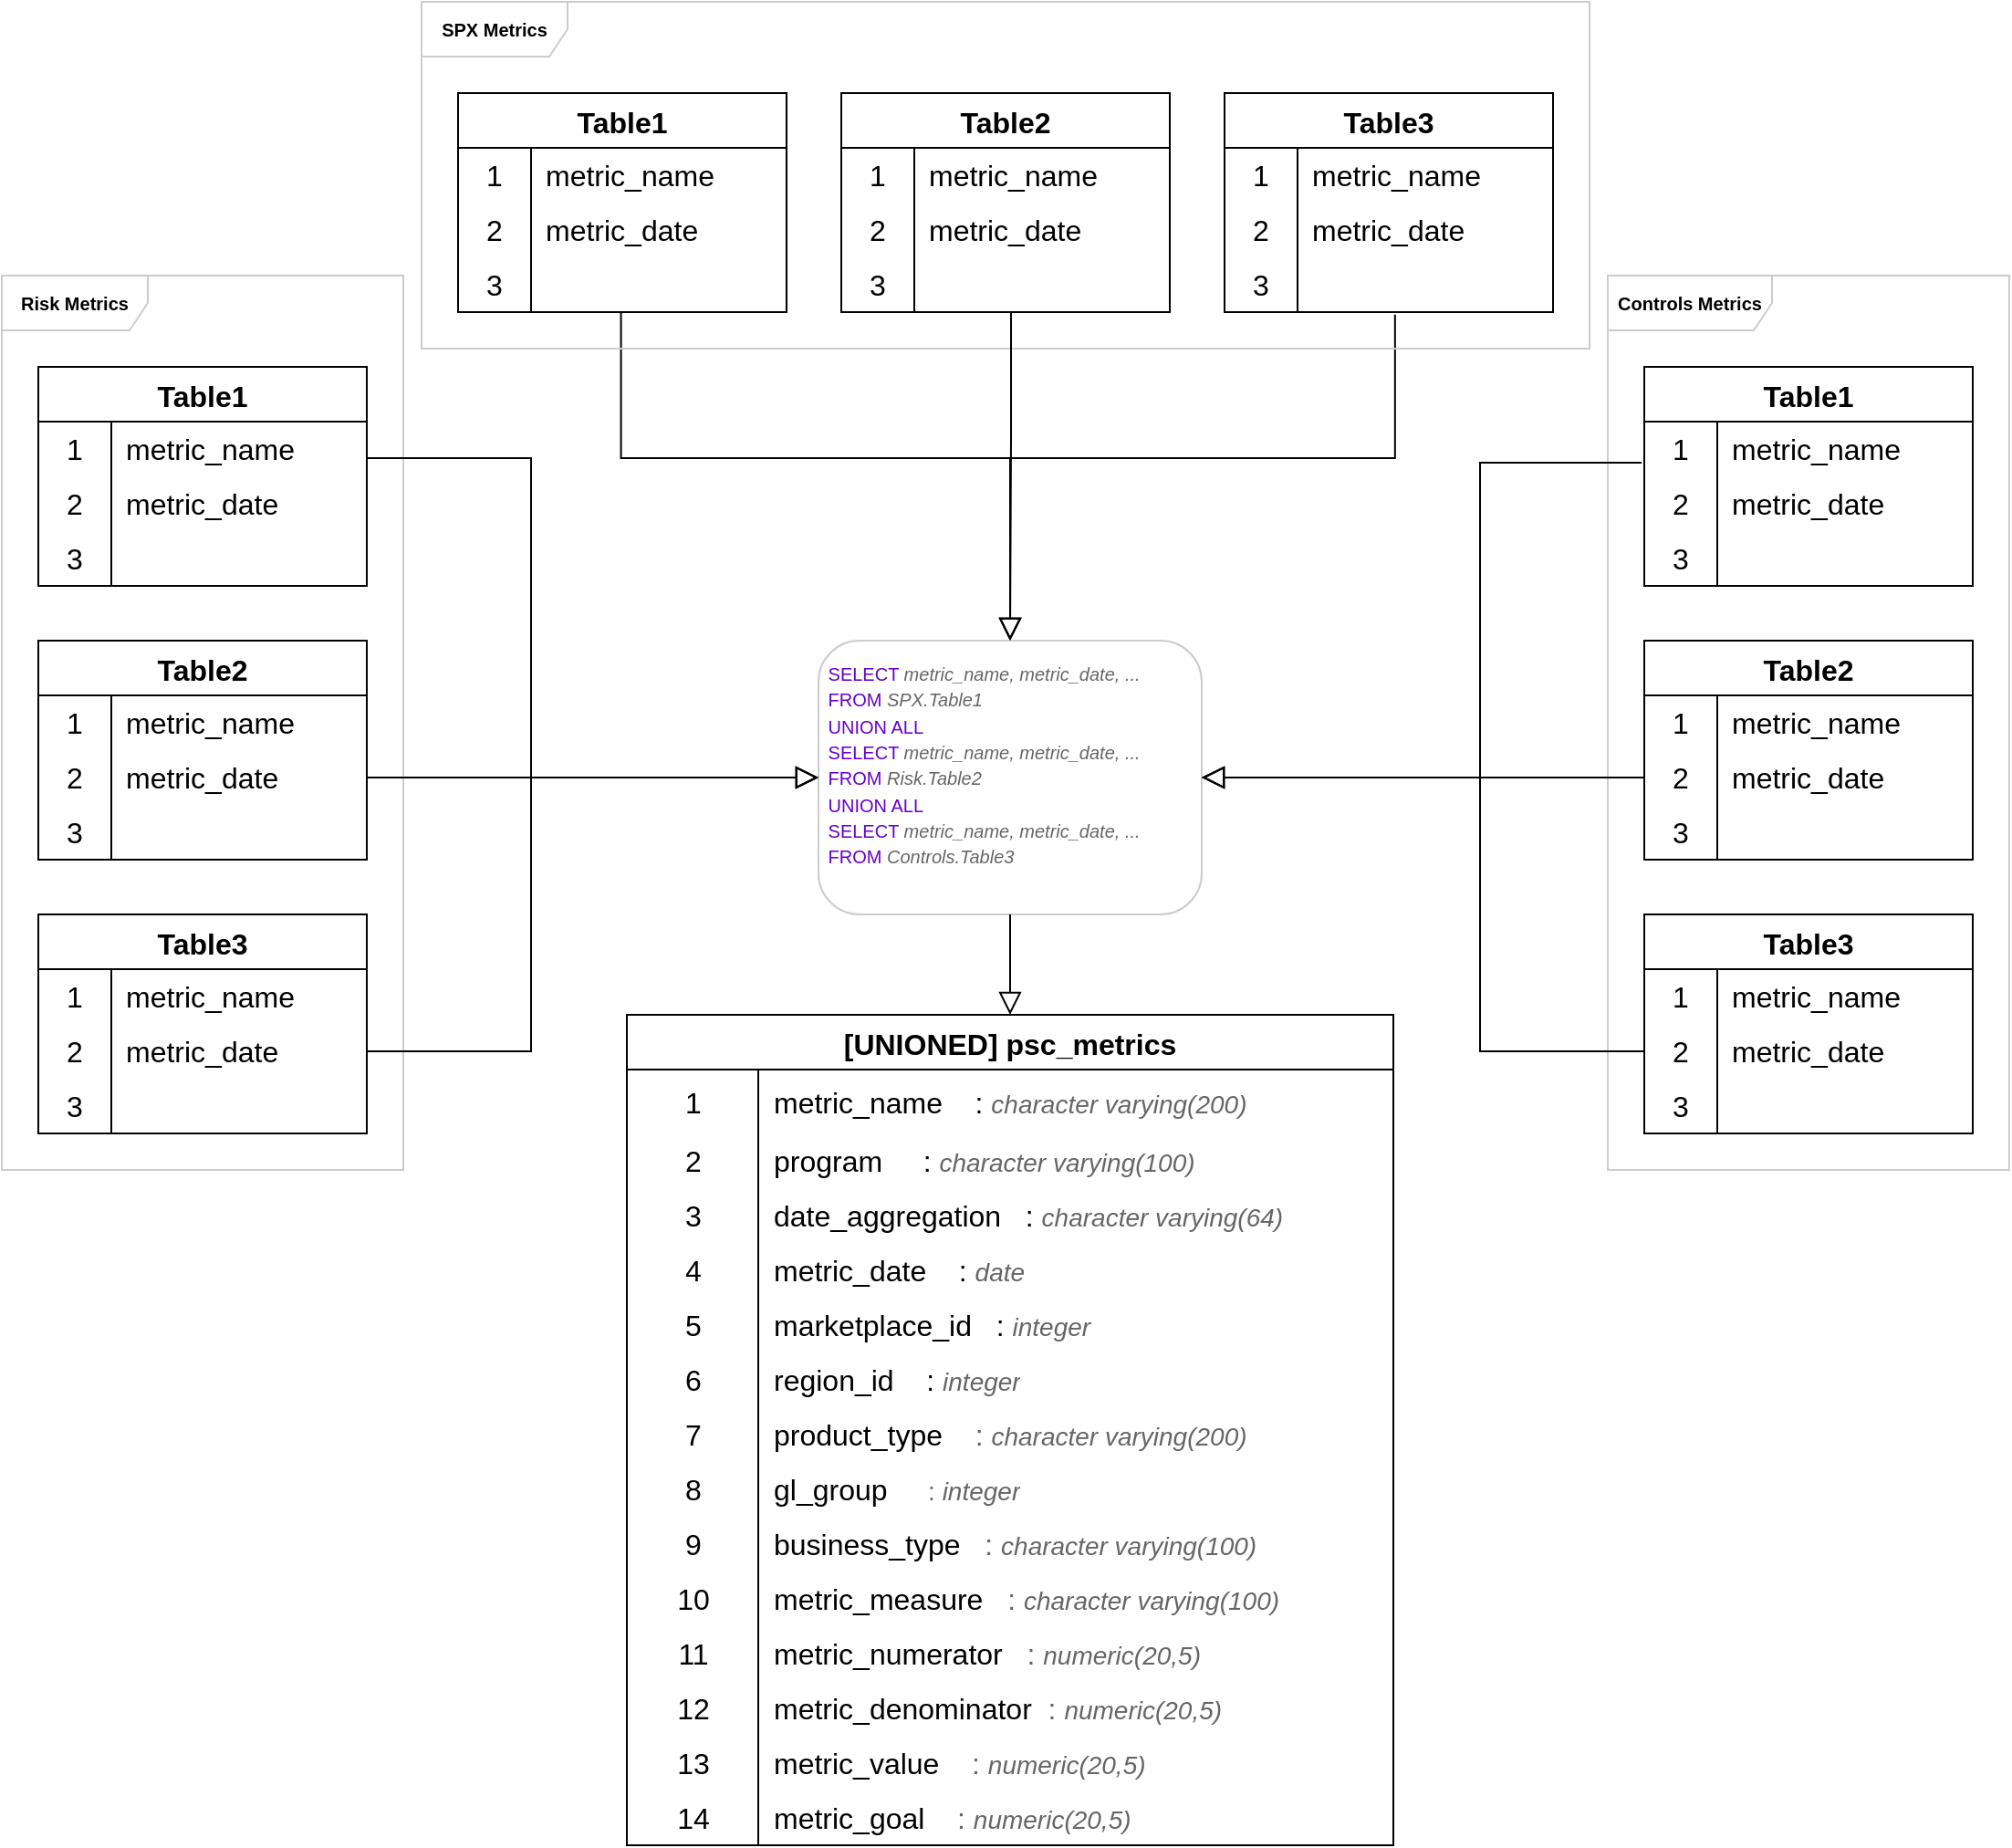 <mxfile version="20.8.20" type="github">
  <diagram id="C5RBs43oDa-KdzZeNtuy" name="Page-1">
    <mxGraphModel dx="2281" dy="800" grid="1" gridSize="10" guides="1" tooltips="1" connect="1" arrows="1" fold="1" page="1" pageScale="1" pageWidth="827" pageHeight="1169" math="0" shadow="0">
      <root>
        <mxCell id="WIyWlLk6GJQsqaUBKTNV-0" />
        <mxCell id="WIyWlLk6GJQsqaUBKTNV-1" parent="WIyWlLk6GJQsqaUBKTNV-0" />
        <mxCell id="m1Vat-lX78rlXvC73KTk-0" value="[UNIONED] psc_metrics" style="shape=table;startSize=30;container=1;collapsible=0;childLayout=tableLayout;fixedRows=1;rowLines=0;fontStyle=1;strokeColor=default;fontSize=16;verticalAlign=middle;" vertex="1" parent="WIyWlLk6GJQsqaUBKTNV-1">
          <mxGeometry x="162.5" y="585" width="420" height="455" as="geometry" />
        </mxCell>
        <mxCell id="m1Vat-lX78rlXvC73KTk-1" value="" style="shape=tableRow;horizontal=0;startSize=0;swimlaneHead=0;swimlaneBody=0;top=0;left=0;bottom=0;right=0;collapsible=0;dropTarget=0;fillColor=none;points=[[0,0.5],[1,0.5]];portConstraint=eastwest;strokeColor=inherit;fontSize=16;" vertex="1" parent="m1Vat-lX78rlXvC73KTk-0">
          <mxGeometry y="30" width="420" height="35" as="geometry" />
        </mxCell>
        <mxCell id="m1Vat-lX78rlXvC73KTk-2" value="1" style="shape=partialRectangle;html=1;whiteSpace=wrap;connectable=0;fillColor=none;top=0;left=0;bottom=0;right=0;overflow=hidden;pointerEvents=1;strokeColor=inherit;fontSize=16;" vertex="1" parent="m1Vat-lX78rlXvC73KTk-1">
          <mxGeometry width="72" height="35" as="geometry">
            <mxRectangle width="72" height="35" as="alternateBounds" />
          </mxGeometry>
        </mxCell>
        <mxCell id="m1Vat-lX78rlXvC73KTk-3" value="metric_name &lt;span style=&quot;white-space: pre;&quot;&gt;	&lt;/span&gt;&lt;span style=&quot;white-space: pre;&quot;&gt;	&lt;span style=&quot;white-space: pre;&quot;&gt;	&lt;/span&gt;&lt;/span&gt;: &lt;i&gt;&lt;font color=&quot;#666666&quot; style=&quot;font-size: 14px;&quot;&gt;character varying(200)&lt;/font&gt;&lt;/i&gt;" style="shape=partialRectangle;html=1;whiteSpace=wrap;connectable=0;fillColor=none;top=0;left=0;bottom=0;right=0;align=left;spacingLeft=6;overflow=hidden;strokeColor=inherit;fontSize=16;" vertex="1" parent="m1Vat-lX78rlXvC73KTk-1">
          <mxGeometry x="72" width="348" height="35" as="geometry">
            <mxRectangle width="348" height="35" as="alternateBounds" />
          </mxGeometry>
        </mxCell>
        <mxCell id="m1Vat-lX78rlXvC73KTk-4" value="" style="shape=tableRow;horizontal=0;startSize=0;swimlaneHead=0;swimlaneBody=0;top=0;left=0;bottom=0;right=0;collapsible=0;dropTarget=0;fillColor=none;points=[[0,0.5],[1,0.5]];portConstraint=eastwest;strokeColor=inherit;fontSize=16;" vertex="1" parent="m1Vat-lX78rlXvC73KTk-0">
          <mxGeometry y="65" width="420" height="30" as="geometry" />
        </mxCell>
        <mxCell id="m1Vat-lX78rlXvC73KTk-5" value="2" style="shape=partialRectangle;html=1;whiteSpace=wrap;connectable=0;fillColor=none;top=0;left=0;bottom=0;right=0;overflow=hidden;strokeColor=inherit;fontSize=16;" vertex="1" parent="m1Vat-lX78rlXvC73KTk-4">
          <mxGeometry width="72" height="30" as="geometry">
            <mxRectangle width="72" height="30" as="alternateBounds" />
          </mxGeometry>
        </mxCell>
        <mxCell id="m1Vat-lX78rlXvC73KTk-6" value="program &lt;span style=&quot;white-space: pre;&quot;&gt;	&lt;/span&gt;&lt;span style=&quot;white-space: pre;&quot;&gt;	&lt;/span&gt;&lt;span style=&quot;white-space: pre;&quot;&gt;	&lt;/span&gt;&lt;span style=&quot;white-space: pre;&quot;&gt;	&lt;/span&gt;: &lt;font color=&quot;#666666&quot; style=&quot;font-size: 14px;&quot;&gt;&lt;i&gt;character varying(100)&lt;/i&gt;&lt;/font&gt;" style="shape=partialRectangle;html=1;whiteSpace=wrap;connectable=0;fillColor=none;top=0;left=0;bottom=0;right=0;align=left;spacingLeft=6;overflow=hidden;strokeColor=inherit;fontSize=16;" vertex="1" parent="m1Vat-lX78rlXvC73KTk-4">
          <mxGeometry x="72" width="348" height="30" as="geometry">
            <mxRectangle width="348" height="30" as="alternateBounds" />
          </mxGeometry>
        </mxCell>
        <mxCell id="m1Vat-lX78rlXvC73KTk-148" value="" style="shape=tableRow;horizontal=0;startSize=0;swimlaneHead=0;swimlaneBody=0;top=0;left=0;bottom=0;right=0;collapsible=0;dropTarget=0;fillColor=none;points=[[0,0.5],[1,0.5]];portConstraint=eastwest;strokeColor=inherit;fontSize=16;" vertex="1" parent="m1Vat-lX78rlXvC73KTk-0">
          <mxGeometry y="95" width="420" height="30" as="geometry" />
        </mxCell>
        <mxCell id="m1Vat-lX78rlXvC73KTk-149" value="3" style="shape=partialRectangle;html=1;whiteSpace=wrap;connectable=0;fillColor=none;top=0;left=0;bottom=0;right=0;overflow=hidden;strokeColor=inherit;fontSize=16;" vertex="1" parent="m1Vat-lX78rlXvC73KTk-148">
          <mxGeometry width="72" height="30" as="geometry">
            <mxRectangle width="72" height="30" as="alternateBounds" />
          </mxGeometry>
        </mxCell>
        <mxCell id="m1Vat-lX78rlXvC73KTk-150" value="date_aggregation &lt;span style=&quot;white-space: pre;&quot;&gt;	&lt;/span&gt;&lt;span style=&quot;white-space: pre;&quot;&gt;	&lt;/span&gt;: &lt;i&gt;&lt;font color=&quot;#666666&quot; style=&quot;font-size: 14px;&quot;&gt;character varying(64)&lt;/font&gt;&lt;/i&gt;" style="shape=partialRectangle;html=1;whiteSpace=wrap;connectable=0;fillColor=none;top=0;left=0;bottom=0;right=0;align=left;spacingLeft=6;overflow=hidden;strokeColor=inherit;fontSize=16;" vertex="1" parent="m1Vat-lX78rlXvC73KTk-148">
          <mxGeometry x="72" width="348" height="30" as="geometry">
            <mxRectangle width="348" height="30" as="alternateBounds" />
          </mxGeometry>
        </mxCell>
        <mxCell id="m1Vat-lX78rlXvC73KTk-145" value="" style="shape=tableRow;horizontal=0;startSize=0;swimlaneHead=0;swimlaneBody=0;top=0;left=0;bottom=0;right=0;collapsible=0;dropTarget=0;fillColor=none;points=[[0,0.5],[1,0.5]];portConstraint=eastwest;strokeColor=inherit;fontSize=16;" vertex="1" parent="m1Vat-lX78rlXvC73KTk-0">
          <mxGeometry y="125" width="420" height="30" as="geometry" />
        </mxCell>
        <mxCell id="m1Vat-lX78rlXvC73KTk-146" value="4" style="shape=partialRectangle;html=1;whiteSpace=wrap;connectable=0;fillColor=none;top=0;left=0;bottom=0;right=0;overflow=hidden;strokeColor=inherit;fontSize=16;" vertex="1" parent="m1Vat-lX78rlXvC73KTk-145">
          <mxGeometry width="72" height="30" as="geometry">
            <mxRectangle width="72" height="30" as="alternateBounds" />
          </mxGeometry>
        </mxCell>
        <mxCell id="m1Vat-lX78rlXvC73KTk-147" value="metric_date &lt;span style=&quot;white-space: pre;&quot;&gt;	&lt;/span&gt;&lt;span style=&quot;white-space: pre;&quot;&gt;	&lt;/span&gt;&lt;span style=&quot;white-space: pre;&quot;&gt;	&lt;/span&gt;: &lt;i&gt;&lt;font color=&quot;#666666&quot; style=&quot;font-size: 14px;&quot;&gt;date&lt;/font&gt;&lt;/i&gt;" style="shape=partialRectangle;html=1;whiteSpace=wrap;connectable=0;fillColor=none;top=0;left=0;bottom=0;right=0;align=left;spacingLeft=6;overflow=hidden;strokeColor=inherit;fontSize=16;" vertex="1" parent="m1Vat-lX78rlXvC73KTk-145">
          <mxGeometry x="72" width="348" height="30" as="geometry">
            <mxRectangle width="348" height="30" as="alternateBounds" />
          </mxGeometry>
        </mxCell>
        <mxCell id="m1Vat-lX78rlXvC73KTk-142" value="" style="shape=tableRow;horizontal=0;startSize=0;swimlaneHead=0;swimlaneBody=0;top=0;left=0;bottom=0;right=0;collapsible=0;dropTarget=0;fillColor=none;points=[[0,0.5],[1,0.5]];portConstraint=eastwest;strokeColor=inherit;fontSize=16;" vertex="1" parent="m1Vat-lX78rlXvC73KTk-0">
          <mxGeometry y="155" width="420" height="30" as="geometry" />
        </mxCell>
        <mxCell id="m1Vat-lX78rlXvC73KTk-143" value="5" style="shape=partialRectangle;html=1;whiteSpace=wrap;connectable=0;fillColor=none;top=0;left=0;bottom=0;right=0;overflow=hidden;strokeColor=inherit;fontSize=16;" vertex="1" parent="m1Vat-lX78rlXvC73KTk-142">
          <mxGeometry width="72" height="30" as="geometry">
            <mxRectangle width="72" height="30" as="alternateBounds" />
          </mxGeometry>
        </mxCell>
        <mxCell id="m1Vat-lX78rlXvC73KTk-144" value="marketplace_id &lt;span style=&quot;white-space: pre;&quot;&gt;	&lt;/span&gt;&lt;span style=&quot;white-space: pre;&quot;&gt;	&lt;/span&gt;:&lt;font color=&quot;#666666&quot;&gt; &lt;font style=&quot;font-size: 14px;&quot;&gt;&lt;i&gt;integer&lt;/i&gt;&lt;/font&gt;&lt;/font&gt;" style="shape=partialRectangle;html=1;whiteSpace=wrap;connectable=0;fillColor=none;top=0;left=0;bottom=0;right=0;align=left;spacingLeft=6;overflow=hidden;strokeColor=inherit;fontSize=16;" vertex="1" parent="m1Vat-lX78rlXvC73KTk-142">
          <mxGeometry x="72" width="348" height="30" as="geometry">
            <mxRectangle width="348" height="30" as="alternateBounds" />
          </mxGeometry>
        </mxCell>
        <mxCell id="m1Vat-lX78rlXvC73KTk-139" value="" style="shape=tableRow;horizontal=0;startSize=0;swimlaneHead=0;swimlaneBody=0;top=0;left=0;bottom=0;right=0;collapsible=0;dropTarget=0;fillColor=none;points=[[0,0.5],[1,0.5]];portConstraint=eastwest;strokeColor=inherit;fontSize=16;" vertex="1" parent="m1Vat-lX78rlXvC73KTk-0">
          <mxGeometry y="185" width="420" height="30" as="geometry" />
        </mxCell>
        <mxCell id="m1Vat-lX78rlXvC73KTk-140" value="6" style="shape=partialRectangle;html=1;whiteSpace=wrap;connectable=0;fillColor=none;top=0;left=0;bottom=0;right=0;overflow=hidden;strokeColor=inherit;fontSize=16;" vertex="1" parent="m1Vat-lX78rlXvC73KTk-139">
          <mxGeometry width="72" height="30" as="geometry">
            <mxRectangle width="72" height="30" as="alternateBounds" />
          </mxGeometry>
        </mxCell>
        <mxCell id="m1Vat-lX78rlXvC73KTk-141" value="region_id &lt;span style=&quot;white-space: pre;&quot;&gt;	&lt;span style=&quot;white-space: pre;&quot;&gt;	&lt;/span&gt;&lt;span style=&quot;white-space: pre;&quot;&gt;	&lt;/span&gt;&lt;/span&gt;: &lt;i&gt;&lt;font color=&quot;#666666&quot; style=&quot;font-size: 14px;&quot;&gt;integer&lt;/font&gt;&lt;/i&gt;" style="shape=partialRectangle;html=1;whiteSpace=wrap;connectable=0;fillColor=none;top=0;left=0;bottom=0;right=0;align=left;spacingLeft=6;overflow=hidden;strokeColor=inherit;fontSize=16;" vertex="1" parent="m1Vat-lX78rlXvC73KTk-139">
          <mxGeometry x="72" width="348" height="30" as="geometry">
            <mxRectangle width="348" height="30" as="alternateBounds" />
          </mxGeometry>
        </mxCell>
        <mxCell id="m1Vat-lX78rlXvC73KTk-151" value="" style="shape=tableRow;horizontal=0;startSize=0;swimlaneHead=0;swimlaneBody=0;top=0;left=0;bottom=0;right=0;collapsible=0;dropTarget=0;fillColor=none;points=[[0,0.5],[1,0.5]];portConstraint=eastwest;strokeColor=inherit;fontSize=16;" vertex="1" parent="m1Vat-lX78rlXvC73KTk-0">
          <mxGeometry y="215" width="420" height="30" as="geometry" />
        </mxCell>
        <mxCell id="m1Vat-lX78rlXvC73KTk-152" value="7" style="shape=partialRectangle;html=1;whiteSpace=wrap;connectable=0;fillColor=none;top=0;left=0;bottom=0;right=0;overflow=hidden;strokeColor=inherit;fontSize=16;" vertex="1" parent="m1Vat-lX78rlXvC73KTk-151">
          <mxGeometry width="72" height="30" as="geometry">
            <mxRectangle width="72" height="30" as="alternateBounds" />
          </mxGeometry>
        </mxCell>
        <mxCell id="m1Vat-lX78rlXvC73KTk-153" value="product_type &lt;span style=&quot;white-space: pre;&quot;&gt;	&lt;/span&gt;&lt;span style=&quot;white-space: pre;&quot;&gt;	&lt;/span&gt;&lt;span style=&quot;white-space: pre;&quot;&gt;	&lt;/span&gt;&lt;font color=&quot;#666666&quot;&gt;:&amp;nbsp;&lt;i style=&quot;border-color: var(--border-color);&quot;&gt;&lt;font style=&quot;border-color: var(--border-color); font-size: 14px;&quot;&gt;character varying(200)&lt;/font&gt;&lt;/i&gt;&lt;/font&gt;" style="shape=partialRectangle;html=1;whiteSpace=wrap;connectable=0;fillColor=none;top=0;left=0;bottom=0;right=0;align=left;spacingLeft=6;overflow=hidden;strokeColor=inherit;fontSize=16;" vertex="1" parent="m1Vat-lX78rlXvC73KTk-151">
          <mxGeometry x="72" width="348" height="30" as="geometry">
            <mxRectangle width="348" height="30" as="alternateBounds" />
          </mxGeometry>
        </mxCell>
        <mxCell id="m1Vat-lX78rlXvC73KTk-154" value="" style="shape=tableRow;horizontal=0;startSize=0;swimlaneHead=0;swimlaneBody=0;top=0;left=0;bottom=0;right=0;collapsible=0;dropTarget=0;fillColor=none;points=[[0,0.5],[1,0.5]];portConstraint=eastwest;strokeColor=inherit;fontSize=16;" vertex="1" parent="m1Vat-lX78rlXvC73KTk-0">
          <mxGeometry y="245" width="420" height="30" as="geometry" />
        </mxCell>
        <mxCell id="m1Vat-lX78rlXvC73KTk-155" value="8" style="shape=partialRectangle;html=1;whiteSpace=wrap;connectable=0;fillColor=none;top=0;left=0;bottom=0;right=0;overflow=hidden;strokeColor=inherit;fontSize=16;" vertex="1" parent="m1Vat-lX78rlXvC73KTk-154">
          <mxGeometry width="72" height="30" as="geometry">
            <mxRectangle width="72" height="30" as="alternateBounds" />
          </mxGeometry>
        </mxCell>
        <mxCell id="m1Vat-lX78rlXvC73KTk-156" value="gl_group &lt;span style=&quot;white-space: pre;&quot;&gt;	&lt;/span&gt;&lt;span style=&quot;white-space: pre;&quot;&gt;	&lt;/span&gt;&lt;span style=&quot;white-space: pre;&quot;&gt;	&lt;/span&gt;&lt;span style=&quot;white-space: pre;&quot;&gt;	&lt;/span&gt;&lt;font color=&quot;#666666&quot; style=&quot;font-size: 14px;&quot;&gt;: &lt;font style=&quot;&quot;&gt;&lt;i style=&quot;&quot;&gt;integer&lt;/i&gt;&lt;/font&gt;&lt;/font&gt;" style="shape=partialRectangle;html=1;whiteSpace=wrap;connectable=0;fillColor=none;top=0;left=0;bottom=0;right=0;align=left;spacingLeft=6;overflow=hidden;strokeColor=inherit;fontSize=16;" vertex="1" parent="m1Vat-lX78rlXvC73KTk-154">
          <mxGeometry x="72" width="348" height="30" as="geometry">
            <mxRectangle width="348" height="30" as="alternateBounds" />
          </mxGeometry>
        </mxCell>
        <mxCell id="m1Vat-lX78rlXvC73KTk-157" value="" style="shape=tableRow;horizontal=0;startSize=0;swimlaneHead=0;swimlaneBody=0;top=0;left=0;bottom=0;right=0;collapsible=0;dropTarget=0;fillColor=none;points=[[0,0.5],[1,0.5]];portConstraint=eastwest;strokeColor=inherit;fontSize=16;" vertex="1" parent="m1Vat-lX78rlXvC73KTk-0">
          <mxGeometry y="275" width="420" height="30" as="geometry" />
        </mxCell>
        <mxCell id="m1Vat-lX78rlXvC73KTk-158" value="9" style="shape=partialRectangle;html=1;whiteSpace=wrap;connectable=0;fillColor=none;top=0;left=0;bottom=0;right=0;overflow=hidden;strokeColor=inherit;fontSize=16;" vertex="1" parent="m1Vat-lX78rlXvC73KTk-157">
          <mxGeometry width="72" height="30" as="geometry">
            <mxRectangle width="72" height="30" as="alternateBounds" />
          </mxGeometry>
        </mxCell>
        <mxCell id="m1Vat-lX78rlXvC73KTk-159" value="business_type &lt;span style=&quot;white-space: pre;&quot;&gt;	&lt;/span&gt;&lt;span style=&quot;white-space: pre;&quot;&gt;	&lt;/span&gt;&lt;font color=&quot;#666666&quot;&gt;:&amp;nbsp;&lt;i style=&quot;border-color: var(--border-color);&quot;&gt;&lt;font style=&quot;border-color: var(--border-color); font-size: 14px;&quot;&gt;character varying(100)&lt;/font&gt;&lt;/i&gt;&lt;/font&gt;" style="shape=partialRectangle;html=1;whiteSpace=wrap;connectable=0;fillColor=none;top=0;left=0;bottom=0;right=0;align=left;spacingLeft=6;overflow=hidden;strokeColor=inherit;fontSize=16;" vertex="1" parent="m1Vat-lX78rlXvC73KTk-157">
          <mxGeometry x="72" width="348" height="30" as="geometry">
            <mxRectangle width="348" height="30" as="alternateBounds" />
          </mxGeometry>
        </mxCell>
        <mxCell id="m1Vat-lX78rlXvC73KTk-160" value="" style="shape=tableRow;horizontal=0;startSize=0;swimlaneHead=0;swimlaneBody=0;top=0;left=0;bottom=0;right=0;collapsible=0;dropTarget=0;fillColor=none;points=[[0,0.5],[1,0.5]];portConstraint=eastwest;strokeColor=inherit;fontSize=16;" vertex="1" parent="m1Vat-lX78rlXvC73KTk-0">
          <mxGeometry y="305" width="420" height="30" as="geometry" />
        </mxCell>
        <mxCell id="m1Vat-lX78rlXvC73KTk-161" value="10" style="shape=partialRectangle;html=1;whiteSpace=wrap;connectable=0;fillColor=none;top=0;left=0;bottom=0;right=0;overflow=hidden;strokeColor=inherit;fontSize=16;" vertex="1" parent="m1Vat-lX78rlXvC73KTk-160">
          <mxGeometry width="72" height="30" as="geometry">
            <mxRectangle width="72" height="30" as="alternateBounds" />
          </mxGeometry>
        </mxCell>
        <mxCell id="m1Vat-lX78rlXvC73KTk-162" value="metric_measure &lt;span style=&quot;white-space: pre;&quot;&gt;	&lt;/span&gt;&lt;span style=&quot;white-space: pre;&quot;&gt;	&lt;/span&gt;&lt;font color=&quot;#666666&quot;&gt;: &lt;i style=&quot;border-color: var(--border-color);&quot;&gt;&lt;font style=&quot;border-color: var(--border-color); font-size: 14px;&quot;&gt;character varying(100)&lt;/font&gt;&lt;/i&gt;&lt;/font&gt;" style="shape=partialRectangle;html=1;whiteSpace=wrap;connectable=0;fillColor=none;top=0;left=0;bottom=0;right=0;align=left;spacingLeft=6;overflow=hidden;strokeColor=inherit;fontSize=16;" vertex="1" parent="m1Vat-lX78rlXvC73KTk-160">
          <mxGeometry x="72" width="348" height="30" as="geometry">
            <mxRectangle width="348" height="30" as="alternateBounds" />
          </mxGeometry>
        </mxCell>
        <mxCell id="m1Vat-lX78rlXvC73KTk-163" value="" style="shape=tableRow;horizontal=0;startSize=0;swimlaneHead=0;swimlaneBody=0;top=0;left=0;bottom=0;right=0;collapsible=0;dropTarget=0;fillColor=none;points=[[0,0.5],[1,0.5]];portConstraint=eastwest;strokeColor=inherit;fontSize=16;" vertex="1" parent="m1Vat-lX78rlXvC73KTk-0">
          <mxGeometry y="335" width="420" height="30" as="geometry" />
        </mxCell>
        <mxCell id="m1Vat-lX78rlXvC73KTk-164" value="11" style="shape=partialRectangle;html=1;whiteSpace=wrap;connectable=0;fillColor=none;top=0;left=0;bottom=0;right=0;overflow=hidden;strokeColor=inherit;fontSize=16;" vertex="1" parent="m1Vat-lX78rlXvC73KTk-163">
          <mxGeometry width="72" height="30" as="geometry">
            <mxRectangle width="72" height="30" as="alternateBounds" />
          </mxGeometry>
        </mxCell>
        <mxCell id="m1Vat-lX78rlXvC73KTk-165" value="metric_numerator &lt;span style=&quot;white-space: pre;&quot;&gt;	&lt;/span&gt;&lt;span style=&quot;white-space: pre;&quot;&gt;	&lt;/span&gt;&lt;font color=&quot;#666666&quot;&gt;: &lt;i&gt;&lt;font style=&quot;font-size: 14px;&quot;&gt;numeric(20,5)&lt;/font&gt;&lt;/i&gt;&lt;/font&gt;" style="shape=partialRectangle;html=1;whiteSpace=wrap;connectable=0;fillColor=none;top=0;left=0;bottom=0;right=0;align=left;spacingLeft=6;overflow=hidden;strokeColor=inherit;fontSize=16;" vertex="1" parent="m1Vat-lX78rlXvC73KTk-163">
          <mxGeometry x="72" width="348" height="30" as="geometry">
            <mxRectangle width="348" height="30" as="alternateBounds" />
          </mxGeometry>
        </mxCell>
        <mxCell id="m1Vat-lX78rlXvC73KTk-166" value="" style="shape=tableRow;horizontal=0;startSize=0;swimlaneHead=0;swimlaneBody=0;top=0;left=0;bottom=0;right=0;collapsible=0;dropTarget=0;fillColor=none;points=[[0,0.5],[1,0.5]];portConstraint=eastwest;strokeColor=inherit;fontSize=16;" vertex="1" parent="m1Vat-lX78rlXvC73KTk-0">
          <mxGeometry y="365" width="420" height="30" as="geometry" />
        </mxCell>
        <mxCell id="m1Vat-lX78rlXvC73KTk-167" value="12" style="shape=partialRectangle;html=1;whiteSpace=wrap;connectable=0;fillColor=none;top=0;left=0;bottom=0;right=0;overflow=hidden;strokeColor=inherit;fontSize=16;" vertex="1" parent="m1Vat-lX78rlXvC73KTk-166">
          <mxGeometry width="72" height="30" as="geometry">
            <mxRectangle width="72" height="30" as="alternateBounds" />
          </mxGeometry>
        </mxCell>
        <mxCell id="m1Vat-lX78rlXvC73KTk-168" value="metric_denominator &lt;span style=&quot;white-space: pre;&quot;&gt;	&lt;/span&gt;&lt;font color=&quot;#666666&quot;&gt;: &lt;i&gt;&lt;font style=&quot;font-size: 14px;&quot;&gt;numeric(20,5)&lt;/font&gt;&lt;/i&gt;&lt;/font&gt;" style="shape=partialRectangle;html=1;whiteSpace=wrap;connectable=0;fillColor=none;top=0;left=0;bottom=0;right=0;align=left;spacingLeft=6;overflow=hidden;strokeColor=inherit;fontSize=16;" vertex="1" parent="m1Vat-lX78rlXvC73KTk-166">
          <mxGeometry x="72" width="348" height="30" as="geometry">
            <mxRectangle width="348" height="30" as="alternateBounds" />
          </mxGeometry>
        </mxCell>
        <mxCell id="m1Vat-lX78rlXvC73KTk-169" value="" style="shape=tableRow;horizontal=0;startSize=0;swimlaneHead=0;swimlaneBody=0;top=0;left=0;bottom=0;right=0;collapsible=0;dropTarget=0;fillColor=none;points=[[0,0.5],[1,0.5]];portConstraint=eastwest;strokeColor=inherit;fontSize=16;" vertex="1" parent="m1Vat-lX78rlXvC73KTk-0">
          <mxGeometry y="395" width="420" height="30" as="geometry" />
        </mxCell>
        <mxCell id="m1Vat-lX78rlXvC73KTk-170" value="13" style="shape=partialRectangle;html=1;whiteSpace=wrap;connectable=0;fillColor=none;top=0;left=0;bottom=0;right=0;overflow=hidden;strokeColor=inherit;fontSize=16;" vertex="1" parent="m1Vat-lX78rlXvC73KTk-169">
          <mxGeometry width="72" height="30" as="geometry">
            <mxRectangle width="72" height="30" as="alternateBounds" />
          </mxGeometry>
        </mxCell>
        <mxCell id="m1Vat-lX78rlXvC73KTk-171" value="metric_value &lt;span style=&quot;white-space: pre;&quot;&gt;	&lt;/span&gt;&lt;span style=&quot;white-space: pre;&quot;&gt;	&lt;/span&gt;&lt;span style=&quot;white-space: pre;&quot;&gt;	&lt;/span&gt;&lt;font color=&quot;#666666&quot;&gt;: &lt;i&gt;&lt;font style=&quot;font-size: 14px;&quot;&gt;numeric(20,5)&lt;/font&gt;&lt;/i&gt;&lt;/font&gt;" style="shape=partialRectangle;html=1;whiteSpace=wrap;connectable=0;fillColor=none;top=0;left=0;bottom=0;right=0;align=left;spacingLeft=6;overflow=hidden;strokeColor=inherit;fontSize=16;" vertex="1" parent="m1Vat-lX78rlXvC73KTk-169">
          <mxGeometry x="72" width="348" height="30" as="geometry">
            <mxRectangle width="348" height="30" as="alternateBounds" />
          </mxGeometry>
        </mxCell>
        <mxCell id="m1Vat-lX78rlXvC73KTk-7" value="" style="shape=tableRow;horizontal=0;startSize=0;swimlaneHead=0;swimlaneBody=0;top=0;left=0;bottom=0;right=0;collapsible=0;dropTarget=0;fillColor=none;points=[[0,0.5],[1,0.5]];portConstraint=eastwest;strokeColor=inherit;fontSize=16;" vertex="1" parent="m1Vat-lX78rlXvC73KTk-0">
          <mxGeometry y="425" width="420" height="30" as="geometry" />
        </mxCell>
        <mxCell id="m1Vat-lX78rlXvC73KTk-8" value="14" style="shape=partialRectangle;html=1;whiteSpace=wrap;connectable=0;fillColor=none;top=0;left=0;bottom=0;right=0;overflow=hidden;strokeColor=inherit;fontSize=16;" vertex="1" parent="m1Vat-lX78rlXvC73KTk-7">
          <mxGeometry width="72" height="30" as="geometry">
            <mxRectangle width="72" height="30" as="alternateBounds" />
          </mxGeometry>
        </mxCell>
        <mxCell id="m1Vat-lX78rlXvC73KTk-9" value="metric_goal &lt;span style=&quot;white-space: pre;&quot;&gt;	&lt;/span&gt;&lt;span style=&quot;white-space: pre;&quot;&gt;	&lt;/span&gt;&lt;span style=&quot;white-space: pre;&quot;&gt;	&lt;/span&gt;&lt;font color=&quot;#666666&quot;&gt;:&amp;nbsp;&lt;i style=&quot;border-color: var(--border-color);&quot;&gt;&lt;font style=&quot;border-color: var(--border-color); font-size: 14px;&quot;&gt;numeric(20,5)&lt;/font&gt;&lt;/i&gt;&lt;/font&gt;" style="shape=partialRectangle;html=1;whiteSpace=wrap;connectable=0;fillColor=none;top=0;left=0;bottom=0;right=0;align=left;spacingLeft=6;overflow=hidden;strokeColor=inherit;fontSize=16;" vertex="1" parent="m1Vat-lX78rlXvC73KTk-7">
          <mxGeometry x="72" width="348" height="30" as="geometry">
            <mxRectangle width="348" height="30" as="alternateBounds" />
          </mxGeometry>
        </mxCell>
        <mxCell id="zkfFHV4jXpPFQw0GAbJ--12" value="" style="endArrow=block;endSize=10;endFill=0;shadow=0;strokeWidth=1;rounded=0;edgeStyle=elbowEdgeStyle;elbow=vertical;entryX=0.5;entryY=0;entryDx=0;entryDy=0;exitX=0.496;exitY=1.012;exitDx=0;exitDy=0;exitPerimeter=0;" parent="WIyWlLk6GJQsqaUBKTNV-1" source="m1Vat-lX78rlXvC73KTk-20" target="m1Vat-lX78rlXvC73KTk-10" edge="1">
          <mxGeometry width="160" relative="1" as="geometry">
            <mxPoint x="160" y="200" as="sourcePoint" />
            <mxPoint x="470" y="350" as="targetPoint" />
            <Array as="points">
              <mxPoint x="280" y="280" />
              <mxPoint x="330" y="270" />
              <mxPoint x="310" y="330" />
            </Array>
          </mxGeometry>
        </mxCell>
        <mxCell id="zkfFHV4jXpPFQw0GAbJ--16" value="" style="endArrow=block;endSize=10;endFill=0;shadow=0;strokeWidth=1;rounded=0;edgeStyle=elbowEdgeStyle;elbow=vertical;entryX=0.5;entryY=0;entryDx=0;entryDy=0;exitX=0.519;exitY=1.046;exitDx=0;exitDy=0;exitPerimeter=0;" parent="WIyWlLk6GJQsqaUBKTNV-1" source="m1Vat-lX78rlXvC73KTk-40" target="m1Vat-lX78rlXvC73KTk-10" edge="1">
          <mxGeometry width="160" relative="1" as="geometry">
            <mxPoint x="620" y="330" as="sourcePoint" />
            <mxPoint x="470" y="350" as="targetPoint" />
            <Array as="points">
              <mxPoint x="430" y="280" />
              <mxPoint x="380" y="270" />
              <mxPoint x="550" y="330" />
              <mxPoint x="550" y="330" />
              <mxPoint x="410" y="290" />
              <mxPoint x="420" y="240" />
              <mxPoint x="420" y="240" />
            </Array>
          </mxGeometry>
        </mxCell>
        <mxCell id="m1Vat-lX78rlXvC73KTk-10" value="&lt;font style=&quot;font-size: 10px;&quot;&gt;&lt;font style=&quot;font-size: 10px;&quot; color=&quot;#6600cc&quot;&gt;&lt;span style=&quot;white-space: pre;&quot;&gt;	&lt;/span&gt;SELECT&lt;/font&gt; &lt;i&gt;&lt;font style=&quot;font-size: 10px;&quot; color=&quot;#666666&quot;&gt;metric_name, metric_date, ...&lt;/font&gt;&lt;/i&gt;&lt;br&gt;&lt;font style=&quot;font-size: 10px;&quot; color=&quot;#6600cc&quot;&gt;&lt;span style=&quot;white-space: pre;&quot;&gt;	&lt;/span&gt;FROM&lt;/font&gt;&amp;nbsp;&lt;font color=&quot;#666666&quot;&gt;&lt;i&gt;SPX.&lt;font style=&quot;font-size: 10px;&quot;&gt;Table1&lt;/font&gt;&amp;nbsp;&lt;/i&gt;&lt;/font&gt;&lt;br&gt;&lt;font style=&quot;font-size: 10px;&quot; color=&quot;#6600cc&quot;&gt;&lt;span style=&quot;white-space: pre;&quot;&gt;	&lt;/span&gt;UNION ALL&lt;br&gt;&lt;span style=&quot;white-space: pre;&quot;&gt;	&lt;/span&gt;SELECT&lt;/font&gt; &lt;font style=&quot;font-size: 10px;&quot; color=&quot;#666666&quot;&gt;&lt;i&gt;metric_name, metric_date, ...&lt;/i&gt;&lt;/font&gt;&lt;br&gt;&lt;font style=&quot;font-size: 10px;&quot; color=&quot;#6600cc&quot;&gt;&lt;span style=&quot;white-space: pre;&quot;&gt;	&lt;/span&gt;FROM&lt;/font&gt;&amp;nbsp;&lt;font color=&quot;#666666&quot;&gt;&lt;i&gt;Risk.&lt;font style=&quot;font-size: 10px;&quot;&gt;Table2&lt;/font&gt;&lt;/i&gt;&lt;/font&gt;&lt;br&gt;&lt;font style=&quot;font-size: 10px;&quot; color=&quot;#6600cc&quot;&gt;&lt;span style=&quot;white-space: pre;&quot;&gt;	&lt;/span&gt;UNION ALL&lt;br&gt;&lt;span style=&quot;white-space: pre;&quot;&gt;	&lt;/span&gt;SELECT&lt;/font&gt; &lt;font style=&quot;font-size: 10px;&quot; color=&quot;#666666&quot;&gt;&lt;i&gt;metric_name, metric_date, ...&lt;/i&gt;&lt;/font&gt;&lt;br&gt;&lt;font style=&quot;font-size: 10px;&quot; color=&quot;#6600cc&quot;&gt;&lt;span style=&quot;white-space: pre;&quot;&gt;	&lt;/span&gt;FROM&lt;/font&gt;&amp;nbsp;&lt;i&gt;&lt;font color=&quot;#666666&quot;&gt;Controls.&lt;/font&gt;&lt;/i&gt;&lt;font style=&quot;font-size: 10px;&quot; color=&quot;#666666&quot;&gt;&lt;i&gt;Table3&lt;br&gt;&amp;nbsp;&lt;span style=&quot;white-space: pre;&quot;&gt;	&lt;/span&gt;&lt;br&gt;&lt;/i&gt;&lt;/font&gt;&lt;/font&gt;" style="rounded=1;whiteSpace=wrap;html=1;strokeColor=#CCCCCC;align=left;" vertex="1" parent="WIyWlLk6GJQsqaUBKTNV-1">
          <mxGeometry x="267.5" y="380" width="210" height="150" as="geometry" />
        </mxCell>
        <mxCell id="m1Vat-lX78rlXvC73KTk-13" value="Table1" style="shape=table;startSize=30;container=1;collapsible=0;childLayout=tableLayout;fixedRows=1;rowLines=0;fontStyle=1;strokeColor=default;fontSize=16;" vertex="1" parent="WIyWlLk6GJQsqaUBKTNV-1">
          <mxGeometry x="70" y="80" width="180" height="120" as="geometry" />
        </mxCell>
        <mxCell id="m1Vat-lX78rlXvC73KTk-14" value="" style="shape=tableRow;horizontal=0;startSize=0;swimlaneHead=0;swimlaneBody=0;top=0;left=0;bottom=0;right=0;collapsible=0;dropTarget=0;fillColor=none;points=[[0,0.5],[1,0.5]];portConstraint=eastwest;strokeColor=inherit;fontSize=16;" vertex="1" parent="m1Vat-lX78rlXvC73KTk-13">
          <mxGeometry y="30" width="180" height="30" as="geometry" />
        </mxCell>
        <mxCell id="m1Vat-lX78rlXvC73KTk-15" value="1" style="shape=partialRectangle;html=1;whiteSpace=wrap;connectable=0;fillColor=none;top=0;left=0;bottom=0;right=0;overflow=hidden;pointerEvents=1;strokeColor=inherit;fontSize=16;" vertex="1" parent="m1Vat-lX78rlXvC73KTk-14">
          <mxGeometry width="40" height="30" as="geometry">
            <mxRectangle width="40" height="30" as="alternateBounds" />
          </mxGeometry>
        </mxCell>
        <mxCell id="m1Vat-lX78rlXvC73KTk-16" value="metric_name" style="shape=partialRectangle;html=1;whiteSpace=wrap;connectable=0;fillColor=none;top=0;left=0;bottom=0;right=0;align=left;spacingLeft=6;overflow=hidden;strokeColor=inherit;fontSize=16;" vertex="1" parent="m1Vat-lX78rlXvC73KTk-14">
          <mxGeometry x="40" width="140" height="30" as="geometry">
            <mxRectangle width="140" height="30" as="alternateBounds" />
          </mxGeometry>
        </mxCell>
        <mxCell id="m1Vat-lX78rlXvC73KTk-17" value="" style="shape=tableRow;horizontal=0;startSize=0;swimlaneHead=0;swimlaneBody=0;top=0;left=0;bottom=0;right=0;collapsible=0;dropTarget=0;fillColor=none;points=[[0,0.5],[1,0.5]];portConstraint=eastwest;strokeColor=inherit;fontSize=16;" vertex="1" parent="m1Vat-lX78rlXvC73KTk-13">
          <mxGeometry y="60" width="180" height="30" as="geometry" />
        </mxCell>
        <mxCell id="m1Vat-lX78rlXvC73KTk-18" value="2" style="shape=partialRectangle;html=1;whiteSpace=wrap;connectable=0;fillColor=none;top=0;left=0;bottom=0;right=0;overflow=hidden;strokeColor=inherit;fontSize=16;" vertex="1" parent="m1Vat-lX78rlXvC73KTk-17">
          <mxGeometry width="40" height="30" as="geometry">
            <mxRectangle width="40" height="30" as="alternateBounds" />
          </mxGeometry>
        </mxCell>
        <mxCell id="m1Vat-lX78rlXvC73KTk-19" value="metric_date" style="shape=partialRectangle;html=1;whiteSpace=wrap;connectable=0;fillColor=none;top=0;left=0;bottom=0;right=0;align=left;spacingLeft=6;overflow=hidden;strokeColor=inherit;fontSize=16;" vertex="1" parent="m1Vat-lX78rlXvC73KTk-17">
          <mxGeometry x="40" width="140" height="30" as="geometry">
            <mxRectangle width="140" height="30" as="alternateBounds" />
          </mxGeometry>
        </mxCell>
        <mxCell id="m1Vat-lX78rlXvC73KTk-20" value="" style="shape=tableRow;horizontal=0;startSize=0;swimlaneHead=0;swimlaneBody=0;top=0;left=0;bottom=0;right=0;collapsible=0;dropTarget=0;fillColor=none;points=[[0,0.5],[1,0.5]];portConstraint=eastwest;strokeColor=inherit;fontSize=16;" vertex="1" parent="m1Vat-lX78rlXvC73KTk-13">
          <mxGeometry y="90" width="180" height="30" as="geometry" />
        </mxCell>
        <mxCell id="m1Vat-lX78rlXvC73KTk-21" value="3" style="shape=partialRectangle;html=1;whiteSpace=wrap;connectable=0;fillColor=none;top=0;left=0;bottom=0;right=0;overflow=hidden;strokeColor=inherit;fontSize=16;" vertex="1" parent="m1Vat-lX78rlXvC73KTk-20">
          <mxGeometry width="40" height="30" as="geometry">
            <mxRectangle width="40" height="30" as="alternateBounds" />
          </mxGeometry>
        </mxCell>
        <mxCell id="m1Vat-lX78rlXvC73KTk-22" value="" style="shape=partialRectangle;html=1;whiteSpace=wrap;connectable=0;fillColor=none;top=0;left=0;bottom=0;right=0;align=left;spacingLeft=6;overflow=hidden;strokeColor=inherit;fontSize=16;" vertex="1" parent="m1Vat-lX78rlXvC73KTk-20">
          <mxGeometry x="40" width="140" height="30" as="geometry">
            <mxRectangle width="140" height="30" as="alternateBounds" />
          </mxGeometry>
        </mxCell>
        <mxCell id="m1Vat-lX78rlXvC73KTk-23" value="Table2" style="shape=table;startSize=30;container=1;collapsible=0;childLayout=tableLayout;fixedRows=1;rowLines=0;fontStyle=1;strokeColor=default;fontSize=16;" vertex="1" parent="WIyWlLk6GJQsqaUBKTNV-1">
          <mxGeometry x="280" y="80" width="180" height="120" as="geometry" />
        </mxCell>
        <mxCell id="m1Vat-lX78rlXvC73KTk-24" value="" style="shape=tableRow;horizontal=0;startSize=0;swimlaneHead=0;swimlaneBody=0;top=0;left=0;bottom=0;right=0;collapsible=0;dropTarget=0;fillColor=none;points=[[0,0.5],[1,0.5]];portConstraint=eastwest;strokeColor=inherit;fontSize=16;" vertex="1" parent="m1Vat-lX78rlXvC73KTk-23">
          <mxGeometry y="30" width="180" height="30" as="geometry" />
        </mxCell>
        <mxCell id="m1Vat-lX78rlXvC73KTk-25" value="1" style="shape=partialRectangle;html=1;whiteSpace=wrap;connectable=0;fillColor=none;top=0;left=0;bottom=0;right=0;overflow=hidden;pointerEvents=1;strokeColor=inherit;fontSize=16;" vertex="1" parent="m1Vat-lX78rlXvC73KTk-24">
          <mxGeometry width="40" height="30" as="geometry">
            <mxRectangle width="40" height="30" as="alternateBounds" />
          </mxGeometry>
        </mxCell>
        <mxCell id="m1Vat-lX78rlXvC73KTk-26" value="metric_name" style="shape=partialRectangle;html=1;whiteSpace=wrap;connectable=0;fillColor=none;top=0;left=0;bottom=0;right=0;align=left;spacingLeft=6;overflow=hidden;strokeColor=inherit;fontSize=16;" vertex="1" parent="m1Vat-lX78rlXvC73KTk-24">
          <mxGeometry x="40" width="140" height="30" as="geometry">
            <mxRectangle width="140" height="30" as="alternateBounds" />
          </mxGeometry>
        </mxCell>
        <mxCell id="m1Vat-lX78rlXvC73KTk-27" value="" style="shape=tableRow;horizontal=0;startSize=0;swimlaneHead=0;swimlaneBody=0;top=0;left=0;bottom=0;right=0;collapsible=0;dropTarget=0;fillColor=none;points=[[0,0.5],[1,0.5]];portConstraint=eastwest;strokeColor=inherit;fontSize=16;" vertex="1" parent="m1Vat-lX78rlXvC73KTk-23">
          <mxGeometry y="60" width="180" height="30" as="geometry" />
        </mxCell>
        <mxCell id="m1Vat-lX78rlXvC73KTk-28" value="2" style="shape=partialRectangle;html=1;whiteSpace=wrap;connectable=0;fillColor=none;top=0;left=0;bottom=0;right=0;overflow=hidden;strokeColor=inherit;fontSize=16;" vertex="1" parent="m1Vat-lX78rlXvC73KTk-27">
          <mxGeometry width="40" height="30" as="geometry">
            <mxRectangle width="40" height="30" as="alternateBounds" />
          </mxGeometry>
        </mxCell>
        <mxCell id="m1Vat-lX78rlXvC73KTk-29" value="metric_date" style="shape=partialRectangle;html=1;whiteSpace=wrap;connectable=0;fillColor=none;top=0;left=0;bottom=0;right=0;align=left;spacingLeft=6;overflow=hidden;strokeColor=inherit;fontSize=16;" vertex="1" parent="m1Vat-lX78rlXvC73KTk-27">
          <mxGeometry x="40" width="140" height="30" as="geometry">
            <mxRectangle width="140" height="30" as="alternateBounds" />
          </mxGeometry>
        </mxCell>
        <mxCell id="m1Vat-lX78rlXvC73KTk-30" value="" style="shape=tableRow;horizontal=0;startSize=0;swimlaneHead=0;swimlaneBody=0;top=0;left=0;bottom=0;right=0;collapsible=0;dropTarget=0;fillColor=none;points=[[0,0.5],[1,0.5]];portConstraint=eastwest;strokeColor=inherit;fontSize=16;" vertex="1" parent="m1Vat-lX78rlXvC73KTk-23">
          <mxGeometry y="90" width="180" height="30" as="geometry" />
        </mxCell>
        <mxCell id="m1Vat-lX78rlXvC73KTk-31" value="3" style="shape=partialRectangle;html=1;whiteSpace=wrap;connectable=0;fillColor=none;top=0;left=0;bottom=0;right=0;overflow=hidden;strokeColor=inherit;fontSize=16;" vertex="1" parent="m1Vat-lX78rlXvC73KTk-30">
          <mxGeometry width="40" height="30" as="geometry">
            <mxRectangle width="40" height="30" as="alternateBounds" />
          </mxGeometry>
        </mxCell>
        <mxCell id="m1Vat-lX78rlXvC73KTk-32" value="" style="shape=partialRectangle;html=1;whiteSpace=wrap;connectable=0;fillColor=none;top=0;left=0;bottom=0;right=0;align=left;spacingLeft=6;overflow=hidden;strokeColor=inherit;fontSize=16;" vertex="1" parent="m1Vat-lX78rlXvC73KTk-30">
          <mxGeometry x="40" width="140" height="30" as="geometry">
            <mxRectangle width="140" height="30" as="alternateBounds" />
          </mxGeometry>
        </mxCell>
        <mxCell id="m1Vat-lX78rlXvC73KTk-33" value="Table3" style="shape=table;startSize=30;container=1;collapsible=0;childLayout=tableLayout;fixedRows=1;rowLines=0;fontStyle=1;strokeColor=default;fontSize=16;" vertex="1" parent="WIyWlLk6GJQsqaUBKTNV-1">
          <mxGeometry x="490" y="80" width="180" height="120" as="geometry" />
        </mxCell>
        <mxCell id="m1Vat-lX78rlXvC73KTk-34" value="" style="shape=tableRow;horizontal=0;startSize=0;swimlaneHead=0;swimlaneBody=0;top=0;left=0;bottom=0;right=0;collapsible=0;dropTarget=0;fillColor=none;points=[[0,0.5],[1,0.5]];portConstraint=eastwest;strokeColor=inherit;fontSize=16;" vertex="1" parent="m1Vat-lX78rlXvC73KTk-33">
          <mxGeometry y="30" width="180" height="30" as="geometry" />
        </mxCell>
        <mxCell id="m1Vat-lX78rlXvC73KTk-35" value="1" style="shape=partialRectangle;html=1;whiteSpace=wrap;connectable=0;fillColor=none;top=0;left=0;bottom=0;right=0;overflow=hidden;pointerEvents=1;strokeColor=inherit;fontSize=16;" vertex="1" parent="m1Vat-lX78rlXvC73KTk-34">
          <mxGeometry width="40" height="30" as="geometry">
            <mxRectangle width="40" height="30" as="alternateBounds" />
          </mxGeometry>
        </mxCell>
        <mxCell id="m1Vat-lX78rlXvC73KTk-36" value="metric_name" style="shape=partialRectangle;html=1;whiteSpace=wrap;connectable=0;fillColor=none;top=0;left=0;bottom=0;right=0;align=left;spacingLeft=6;overflow=hidden;strokeColor=inherit;fontSize=16;" vertex="1" parent="m1Vat-lX78rlXvC73KTk-34">
          <mxGeometry x="40" width="140" height="30" as="geometry">
            <mxRectangle width="140" height="30" as="alternateBounds" />
          </mxGeometry>
        </mxCell>
        <mxCell id="m1Vat-lX78rlXvC73KTk-37" value="" style="shape=tableRow;horizontal=0;startSize=0;swimlaneHead=0;swimlaneBody=0;top=0;left=0;bottom=0;right=0;collapsible=0;dropTarget=0;fillColor=none;points=[[0,0.5],[1,0.5]];portConstraint=eastwest;strokeColor=inherit;fontSize=16;" vertex="1" parent="m1Vat-lX78rlXvC73KTk-33">
          <mxGeometry y="60" width="180" height="30" as="geometry" />
        </mxCell>
        <mxCell id="m1Vat-lX78rlXvC73KTk-38" value="2" style="shape=partialRectangle;html=1;whiteSpace=wrap;connectable=0;fillColor=none;top=0;left=0;bottom=0;right=0;overflow=hidden;strokeColor=inherit;fontSize=16;" vertex="1" parent="m1Vat-lX78rlXvC73KTk-37">
          <mxGeometry width="40" height="30" as="geometry">
            <mxRectangle width="40" height="30" as="alternateBounds" />
          </mxGeometry>
        </mxCell>
        <mxCell id="m1Vat-lX78rlXvC73KTk-39" value="metric_date" style="shape=partialRectangle;html=1;whiteSpace=wrap;connectable=0;fillColor=none;top=0;left=0;bottom=0;right=0;align=left;spacingLeft=6;overflow=hidden;strokeColor=inherit;fontSize=16;" vertex="1" parent="m1Vat-lX78rlXvC73KTk-37">
          <mxGeometry x="40" width="140" height="30" as="geometry">
            <mxRectangle width="140" height="30" as="alternateBounds" />
          </mxGeometry>
        </mxCell>
        <mxCell id="m1Vat-lX78rlXvC73KTk-40" value="" style="shape=tableRow;horizontal=0;startSize=0;swimlaneHead=0;swimlaneBody=0;top=0;left=0;bottom=0;right=0;collapsible=0;dropTarget=0;fillColor=none;points=[[0,0.5],[1,0.5]];portConstraint=eastwest;strokeColor=inherit;fontSize=16;" vertex="1" parent="m1Vat-lX78rlXvC73KTk-33">
          <mxGeometry y="90" width="180" height="30" as="geometry" />
        </mxCell>
        <mxCell id="m1Vat-lX78rlXvC73KTk-41" value="3" style="shape=partialRectangle;html=1;whiteSpace=wrap;connectable=0;fillColor=none;top=0;left=0;bottom=0;right=0;overflow=hidden;strokeColor=inherit;fontSize=16;" vertex="1" parent="m1Vat-lX78rlXvC73KTk-40">
          <mxGeometry width="40" height="30" as="geometry">
            <mxRectangle width="40" height="30" as="alternateBounds" />
          </mxGeometry>
        </mxCell>
        <mxCell id="m1Vat-lX78rlXvC73KTk-42" value="" style="shape=partialRectangle;html=1;whiteSpace=wrap;connectable=0;fillColor=none;top=0;left=0;bottom=0;right=0;align=left;spacingLeft=6;overflow=hidden;strokeColor=inherit;fontSize=16;" vertex="1" parent="m1Vat-lX78rlXvC73KTk-40">
          <mxGeometry x="40" width="140" height="30" as="geometry">
            <mxRectangle width="140" height="30" as="alternateBounds" />
          </mxGeometry>
        </mxCell>
        <mxCell id="m1Vat-lX78rlXvC73KTk-43" value="Table1" style="shape=table;startSize=30;container=1;collapsible=0;childLayout=tableLayout;fixedRows=1;rowLines=0;fontStyle=1;strokeColor=default;fontSize=16;" vertex="1" parent="WIyWlLk6GJQsqaUBKTNV-1">
          <mxGeometry x="-160" y="230" width="180" height="120" as="geometry" />
        </mxCell>
        <mxCell id="m1Vat-lX78rlXvC73KTk-44" value="" style="shape=tableRow;horizontal=0;startSize=0;swimlaneHead=0;swimlaneBody=0;top=0;left=0;bottom=0;right=0;collapsible=0;dropTarget=0;fillColor=none;points=[[0,0.5],[1,0.5]];portConstraint=eastwest;strokeColor=inherit;fontSize=16;" vertex="1" parent="m1Vat-lX78rlXvC73KTk-43">
          <mxGeometry y="30" width="180" height="30" as="geometry" />
        </mxCell>
        <mxCell id="m1Vat-lX78rlXvC73KTk-45" value="1" style="shape=partialRectangle;html=1;whiteSpace=wrap;connectable=0;fillColor=none;top=0;left=0;bottom=0;right=0;overflow=hidden;pointerEvents=1;strokeColor=inherit;fontSize=16;" vertex="1" parent="m1Vat-lX78rlXvC73KTk-44">
          <mxGeometry width="40" height="30" as="geometry">
            <mxRectangle width="40" height="30" as="alternateBounds" />
          </mxGeometry>
        </mxCell>
        <mxCell id="m1Vat-lX78rlXvC73KTk-46" value="metric_name" style="shape=partialRectangle;html=1;whiteSpace=wrap;connectable=0;fillColor=none;top=0;left=0;bottom=0;right=0;align=left;spacingLeft=6;overflow=hidden;strokeColor=inherit;fontSize=16;" vertex="1" parent="m1Vat-lX78rlXvC73KTk-44">
          <mxGeometry x="40" width="140" height="30" as="geometry">
            <mxRectangle width="140" height="30" as="alternateBounds" />
          </mxGeometry>
        </mxCell>
        <mxCell id="m1Vat-lX78rlXvC73KTk-47" value="" style="shape=tableRow;horizontal=0;startSize=0;swimlaneHead=0;swimlaneBody=0;top=0;left=0;bottom=0;right=0;collapsible=0;dropTarget=0;fillColor=none;points=[[0,0.5],[1,0.5]];portConstraint=eastwest;strokeColor=inherit;fontSize=16;" vertex="1" parent="m1Vat-lX78rlXvC73KTk-43">
          <mxGeometry y="60" width="180" height="30" as="geometry" />
        </mxCell>
        <mxCell id="m1Vat-lX78rlXvC73KTk-48" value="2" style="shape=partialRectangle;html=1;whiteSpace=wrap;connectable=0;fillColor=none;top=0;left=0;bottom=0;right=0;overflow=hidden;strokeColor=inherit;fontSize=16;" vertex="1" parent="m1Vat-lX78rlXvC73KTk-47">
          <mxGeometry width="40" height="30" as="geometry">
            <mxRectangle width="40" height="30" as="alternateBounds" />
          </mxGeometry>
        </mxCell>
        <mxCell id="m1Vat-lX78rlXvC73KTk-49" value="metric_date" style="shape=partialRectangle;html=1;whiteSpace=wrap;connectable=0;fillColor=none;top=0;left=0;bottom=0;right=0;align=left;spacingLeft=6;overflow=hidden;strokeColor=inherit;fontSize=16;" vertex="1" parent="m1Vat-lX78rlXvC73KTk-47">
          <mxGeometry x="40" width="140" height="30" as="geometry">
            <mxRectangle width="140" height="30" as="alternateBounds" />
          </mxGeometry>
        </mxCell>
        <mxCell id="m1Vat-lX78rlXvC73KTk-50" value="" style="shape=tableRow;horizontal=0;startSize=0;swimlaneHead=0;swimlaneBody=0;top=0;left=0;bottom=0;right=0;collapsible=0;dropTarget=0;fillColor=none;points=[[0,0.5],[1,0.5]];portConstraint=eastwest;strokeColor=inherit;fontSize=16;" vertex="1" parent="m1Vat-lX78rlXvC73KTk-43">
          <mxGeometry y="90" width="180" height="30" as="geometry" />
        </mxCell>
        <mxCell id="m1Vat-lX78rlXvC73KTk-51" value="3" style="shape=partialRectangle;html=1;whiteSpace=wrap;connectable=0;fillColor=none;top=0;left=0;bottom=0;right=0;overflow=hidden;strokeColor=inherit;fontSize=16;" vertex="1" parent="m1Vat-lX78rlXvC73KTk-50">
          <mxGeometry width="40" height="30" as="geometry">
            <mxRectangle width="40" height="30" as="alternateBounds" />
          </mxGeometry>
        </mxCell>
        <mxCell id="m1Vat-lX78rlXvC73KTk-52" value="" style="shape=partialRectangle;html=1;whiteSpace=wrap;connectable=0;fillColor=none;top=0;left=0;bottom=0;right=0;align=left;spacingLeft=6;overflow=hidden;strokeColor=inherit;fontSize=16;" vertex="1" parent="m1Vat-lX78rlXvC73KTk-50">
          <mxGeometry x="40" width="140" height="30" as="geometry">
            <mxRectangle width="140" height="30" as="alternateBounds" />
          </mxGeometry>
        </mxCell>
        <mxCell id="m1Vat-lX78rlXvC73KTk-53" value="Table2" style="shape=table;startSize=30;container=1;collapsible=0;childLayout=tableLayout;fixedRows=1;rowLines=0;fontStyle=1;strokeColor=default;fontSize=16;" vertex="1" parent="WIyWlLk6GJQsqaUBKTNV-1">
          <mxGeometry x="-160" y="380" width="180" height="120" as="geometry" />
        </mxCell>
        <mxCell id="m1Vat-lX78rlXvC73KTk-54" value="" style="shape=tableRow;horizontal=0;startSize=0;swimlaneHead=0;swimlaneBody=0;top=0;left=0;bottom=0;right=0;collapsible=0;dropTarget=0;fillColor=none;points=[[0,0.5],[1,0.5]];portConstraint=eastwest;strokeColor=inherit;fontSize=16;" vertex="1" parent="m1Vat-lX78rlXvC73KTk-53">
          <mxGeometry y="30" width="180" height="30" as="geometry" />
        </mxCell>
        <mxCell id="m1Vat-lX78rlXvC73KTk-55" value="1" style="shape=partialRectangle;html=1;whiteSpace=wrap;connectable=0;fillColor=none;top=0;left=0;bottom=0;right=0;overflow=hidden;pointerEvents=1;strokeColor=inherit;fontSize=16;" vertex="1" parent="m1Vat-lX78rlXvC73KTk-54">
          <mxGeometry width="40" height="30" as="geometry">
            <mxRectangle width="40" height="30" as="alternateBounds" />
          </mxGeometry>
        </mxCell>
        <mxCell id="m1Vat-lX78rlXvC73KTk-56" value="metric_name" style="shape=partialRectangle;html=1;whiteSpace=wrap;connectable=0;fillColor=none;top=0;left=0;bottom=0;right=0;align=left;spacingLeft=6;overflow=hidden;strokeColor=inherit;fontSize=16;" vertex="1" parent="m1Vat-lX78rlXvC73KTk-54">
          <mxGeometry x="40" width="140" height="30" as="geometry">
            <mxRectangle width="140" height="30" as="alternateBounds" />
          </mxGeometry>
        </mxCell>
        <mxCell id="m1Vat-lX78rlXvC73KTk-57" value="" style="shape=tableRow;horizontal=0;startSize=0;swimlaneHead=0;swimlaneBody=0;top=0;left=0;bottom=0;right=0;collapsible=0;dropTarget=0;fillColor=none;points=[[0,0.5],[1,0.5]];portConstraint=eastwest;strokeColor=inherit;fontSize=16;" vertex="1" parent="m1Vat-lX78rlXvC73KTk-53">
          <mxGeometry y="60" width="180" height="30" as="geometry" />
        </mxCell>
        <mxCell id="m1Vat-lX78rlXvC73KTk-58" value="2" style="shape=partialRectangle;html=1;whiteSpace=wrap;connectable=0;fillColor=none;top=0;left=0;bottom=0;right=0;overflow=hidden;strokeColor=inherit;fontSize=16;" vertex="1" parent="m1Vat-lX78rlXvC73KTk-57">
          <mxGeometry width="40" height="30" as="geometry">
            <mxRectangle width="40" height="30" as="alternateBounds" />
          </mxGeometry>
        </mxCell>
        <mxCell id="m1Vat-lX78rlXvC73KTk-59" value="metric_date" style="shape=partialRectangle;html=1;whiteSpace=wrap;connectable=0;fillColor=none;top=0;left=0;bottom=0;right=0;align=left;spacingLeft=6;overflow=hidden;strokeColor=inherit;fontSize=16;" vertex="1" parent="m1Vat-lX78rlXvC73KTk-57">
          <mxGeometry x="40" width="140" height="30" as="geometry">
            <mxRectangle width="140" height="30" as="alternateBounds" />
          </mxGeometry>
        </mxCell>
        <mxCell id="m1Vat-lX78rlXvC73KTk-60" value="" style="shape=tableRow;horizontal=0;startSize=0;swimlaneHead=0;swimlaneBody=0;top=0;left=0;bottom=0;right=0;collapsible=0;dropTarget=0;fillColor=none;points=[[0,0.5],[1,0.5]];portConstraint=eastwest;strokeColor=inherit;fontSize=16;" vertex="1" parent="m1Vat-lX78rlXvC73KTk-53">
          <mxGeometry y="90" width="180" height="30" as="geometry" />
        </mxCell>
        <mxCell id="m1Vat-lX78rlXvC73KTk-61" value="3" style="shape=partialRectangle;html=1;whiteSpace=wrap;connectable=0;fillColor=none;top=0;left=0;bottom=0;right=0;overflow=hidden;strokeColor=inherit;fontSize=16;" vertex="1" parent="m1Vat-lX78rlXvC73KTk-60">
          <mxGeometry width="40" height="30" as="geometry">
            <mxRectangle width="40" height="30" as="alternateBounds" />
          </mxGeometry>
        </mxCell>
        <mxCell id="m1Vat-lX78rlXvC73KTk-62" value="" style="shape=partialRectangle;html=1;whiteSpace=wrap;connectable=0;fillColor=none;top=0;left=0;bottom=0;right=0;align=left;spacingLeft=6;overflow=hidden;strokeColor=inherit;fontSize=16;" vertex="1" parent="m1Vat-lX78rlXvC73KTk-60">
          <mxGeometry x="40" width="140" height="30" as="geometry">
            <mxRectangle width="140" height="30" as="alternateBounds" />
          </mxGeometry>
        </mxCell>
        <mxCell id="m1Vat-lX78rlXvC73KTk-63" value="Table3" style="shape=table;startSize=30;container=1;collapsible=0;childLayout=tableLayout;fixedRows=1;rowLines=0;fontStyle=1;strokeColor=default;fontSize=16;" vertex="1" parent="WIyWlLk6GJQsqaUBKTNV-1">
          <mxGeometry x="-160" y="530" width="180" height="120" as="geometry" />
        </mxCell>
        <mxCell id="m1Vat-lX78rlXvC73KTk-64" value="" style="shape=tableRow;horizontal=0;startSize=0;swimlaneHead=0;swimlaneBody=0;top=0;left=0;bottom=0;right=0;collapsible=0;dropTarget=0;fillColor=none;points=[[0,0.5],[1,0.5]];portConstraint=eastwest;strokeColor=inherit;fontSize=16;" vertex="1" parent="m1Vat-lX78rlXvC73KTk-63">
          <mxGeometry y="30" width="180" height="30" as="geometry" />
        </mxCell>
        <mxCell id="m1Vat-lX78rlXvC73KTk-65" value="1" style="shape=partialRectangle;html=1;whiteSpace=wrap;connectable=0;fillColor=none;top=0;left=0;bottom=0;right=0;overflow=hidden;pointerEvents=1;strokeColor=inherit;fontSize=16;" vertex="1" parent="m1Vat-lX78rlXvC73KTk-64">
          <mxGeometry width="40" height="30" as="geometry">
            <mxRectangle width="40" height="30" as="alternateBounds" />
          </mxGeometry>
        </mxCell>
        <mxCell id="m1Vat-lX78rlXvC73KTk-66" value="metric_name" style="shape=partialRectangle;html=1;whiteSpace=wrap;connectable=0;fillColor=none;top=0;left=0;bottom=0;right=0;align=left;spacingLeft=6;overflow=hidden;strokeColor=inherit;fontSize=16;" vertex="1" parent="m1Vat-lX78rlXvC73KTk-64">
          <mxGeometry x="40" width="140" height="30" as="geometry">
            <mxRectangle width="140" height="30" as="alternateBounds" />
          </mxGeometry>
        </mxCell>
        <mxCell id="m1Vat-lX78rlXvC73KTk-67" value="" style="shape=tableRow;horizontal=0;startSize=0;swimlaneHead=0;swimlaneBody=0;top=0;left=0;bottom=0;right=0;collapsible=0;dropTarget=0;fillColor=none;points=[[0,0.5],[1,0.5]];portConstraint=eastwest;strokeColor=inherit;fontSize=16;" vertex="1" parent="m1Vat-lX78rlXvC73KTk-63">
          <mxGeometry y="60" width="180" height="30" as="geometry" />
        </mxCell>
        <mxCell id="m1Vat-lX78rlXvC73KTk-68" value="2" style="shape=partialRectangle;html=1;whiteSpace=wrap;connectable=0;fillColor=none;top=0;left=0;bottom=0;right=0;overflow=hidden;strokeColor=inherit;fontSize=16;" vertex="1" parent="m1Vat-lX78rlXvC73KTk-67">
          <mxGeometry width="40" height="30" as="geometry">
            <mxRectangle width="40" height="30" as="alternateBounds" />
          </mxGeometry>
        </mxCell>
        <mxCell id="m1Vat-lX78rlXvC73KTk-69" value="metric_date" style="shape=partialRectangle;html=1;whiteSpace=wrap;connectable=0;fillColor=none;top=0;left=0;bottom=0;right=0;align=left;spacingLeft=6;overflow=hidden;strokeColor=inherit;fontSize=16;" vertex="1" parent="m1Vat-lX78rlXvC73KTk-67">
          <mxGeometry x="40" width="140" height="30" as="geometry">
            <mxRectangle width="140" height="30" as="alternateBounds" />
          </mxGeometry>
        </mxCell>
        <mxCell id="m1Vat-lX78rlXvC73KTk-70" value="" style="shape=tableRow;horizontal=0;startSize=0;swimlaneHead=0;swimlaneBody=0;top=0;left=0;bottom=0;right=0;collapsible=0;dropTarget=0;fillColor=none;points=[[0,0.5],[1,0.5]];portConstraint=eastwest;strokeColor=inherit;fontSize=16;" vertex="1" parent="m1Vat-lX78rlXvC73KTk-63">
          <mxGeometry y="90" width="180" height="30" as="geometry" />
        </mxCell>
        <mxCell id="m1Vat-lX78rlXvC73KTk-71" value="3" style="shape=partialRectangle;html=1;whiteSpace=wrap;connectable=0;fillColor=none;top=0;left=0;bottom=0;right=0;overflow=hidden;strokeColor=inherit;fontSize=16;" vertex="1" parent="m1Vat-lX78rlXvC73KTk-70">
          <mxGeometry width="40" height="30" as="geometry">
            <mxRectangle width="40" height="30" as="alternateBounds" />
          </mxGeometry>
        </mxCell>
        <mxCell id="m1Vat-lX78rlXvC73KTk-72" value="" style="shape=partialRectangle;html=1;whiteSpace=wrap;connectable=0;fillColor=none;top=0;left=0;bottom=0;right=0;align=left;spacingLeft=6;overflow=hidden;strokeColor=inherit;fontSize=16;" vertex="1" parent="m1Vat-lX78rlXvC73KTk-70">
          <mxGeometry x="40" width="140" height="30" as="geometry">
            <mxRectangle width="140" height="30" as="alternateBounds" />
          </mxGeometry>
        </mxCell>
        <mxCell id="m1Vat-lX78rlXvC73KTk-73" value="Table1" style="shape=table;startSize=30;container=1;collapsible=0;childLayout=tableLayout;fixedRows=1;rowLines=0;fontStyle=1;strokeColor=default;fontSize=16;" vertex="1" parent="WIyWlLk6GJQsqaUBKTNV-1">
          <mxGeometry x="720" y="230" width="180" height="120" as="geometry" />
        </mxCell>
        <mxCell id="m1Vat-lX78rlXvC73KTk-74" value="" style="shape=tableRow;horizontal=0;startSize=0;swimlaneHead=0;swimlaneBody=0;top=0;left=0;bottom=0;right=0;collapsible=0;dropTarget=0;fillColor=none;points=[[0,0.5],[1,0.5]];portConstraint=eastwest;strokeColor=inherit;fontSize=16;" vertex="1" parent="m1Vat-lX78rlXvC73KTk-73">
          <mxGeometry y="30" width="180" height="30" as="geometry" />
        </mxCell>
        <mxCell id="m1Vat-lX78rlXvC73KTk-75" value="1" style="shape=partialRectangle;html=1;whiteSpace=wrap;connectable=0;fillColor=none;top=0;left=0;bottom=0;right=0;overflow=hidden;pointerEvents=1;strokeColor=inherit;fontSize=16;" vertex="1" parent="m1Vat-lX78rlXvC73KTk-74">
          <mxGeometry width="40" height="30" as="geometry">
            <mxRectangle width="40" height="30" as="alternateBounds" />
          </mxGeometry>
        </mxCell>
        <mxCell id="m1Vat-lX78rlXvC73KTk-76" value="metric_name" style="shape=partialRectangle;html=1;whiteSpace=wrap;connectable=0;fillColor=none;top=0;left=0;bottom=0;right=0;align=left;spacingLeft=6;overflow=hidden;strokeColor=inherit;fontSize=16;" vertex="1" parent="m1Vat-lX78rlXvC73KTk-74">
          <mxGeometry x="40" width="140" height="30" as="geometry">
            <mxRectangle width="140" height="30" as="alternateBounds" />
          </mxGeometry>
        </mxCell>
        <mxCell id="m1Vat-lX78rlXvC73KTk-77" value="" style="shape=tableRow;horizontal=0;startSize=0;swimlaneHead=0;swimlaneBody=0;top=0;left=0;bottom=0;right=0;collapsible=0;dropTarget=0;fillColor=none;points=[[0,0.5],[1,0.5]];portConstraint=eastwest;strokeColor=inherit;fontSize=16;" vertex="1" parent="m1Vat-lX78rlXvC73KTk-73">
          <mxGeometry y="60" width="180" height="30" as="geometry" />
        </mxCell>
        <mxCell id="m1Vat-lX78rlXvC73KTk-78" value="2" style="shape=partialRectangle;html=1;whiteSpace=wrap;connectable=0;fillColor=none;top=0;left=0;bottom=0;right=0;overflow=hidden;strokeColor=inherit;fontSize=16;" vertex="1" parent="m1Vat-lX78rlXvC73KTk-77">
          <mxGeometry width="40" height="30" as="geometry">
            <mxRectangle width="40" height="30" as="alternateBounds" />
          </mxGeometry>
        </mxCell>
        <mxCell id="m1Vat-lX78rlXvC73KTk-79" value="metric_date" style="shape=partialRectangle;html=1;whiteSpace=wrap;connectable=0;fillColor=none;top=0;left=0;bottom=0;right=0;align=left;spacingLeft=6;overflow=hidden;strokeColor=inherit;fontSize=16;" vertex="1" parent="m1Vat-lX78rlXvC73KTk-77">
          <mxGeometry x="40" width="140" height="30" as="geometry">
            <mxRectangle width="140" height="30" as="alternateBounds" />
          </mxGeometry>
        </mxCell>
        <mxCell id="m1Vat-lX78rlXvC73KTk-80" value="" style="shape=tableRow;horizontal=0;startSize=0;swimlaneHead=0;swimlaneBody=0;top=0;left=0;bottom=0;right=0;collapsible=0;dropTarget=0;fillColor=none;points=[[0,0.5],[1,0.5]];portConstraint=eastwest;strokeColor=inherit;fontSize=16;" vertex="1" parent="m1Vat-lX78rlXvC73KTk-73">
          <mxGeometry y="90" width="180" height="30" as="geometry" />
        </mxCell>
        <mxCell id="m1Vat-lX78rlXvC73KTk-81" value="3" style="shape=partialRectangle;html=1;whiteSpace=wrap;connectable=0;fillColor=none;top=0;left=0;bottom=0;right=0;overflow=hidden;strokeColor=inherit;fontSize=16;" vertex="1" parent="m1Vat-lX78rlXvC73KTk-80">
          <mxGeometry width="40" height="30" as="geometry">
            <mxRectangle width="40" height="30" as="alternateBounds" />
          </mxGeometry>
        </mxCell>
        <mxCell id="m1Vat-lX78rlXvC73KTk-82" value="" style="shape=partialRectangle;html=1;whiteSpace=wrap;connectable=0;fillColor=none;top=0;left=0;bottom=0;right=0;align=left;spacingLeft=6;overflow=hidden;strokeColor=inherit;fontSize=16;" vertex="1" parent="m1Vat-lX78rlXvC73KTk-80">
          <mxGeometry x="40" width="140" height="30" as="geometry">
            <mxRectangle width="140" height="30" as="alternateBounds" />
          </mxGeometry>
        </mxCell>
        <mxCell id="m1Vat-lX78rlXvC73KTk-83" value="Table2" style="shape=table;startSize=30;container=1;collapsible=0;childLayout=tableLayout;fixedRows=1;rowLines=0;fontStyle=1;strokeColor=default;fontSize=16;" vertex="1" parent="WIyWlLk6GJQsqaUBKTNV-1">
          <mxGeometry x="720" y="380" width="180" height="120" as="geometry" />
        </mxCell>
        <mxCell id="m1Vat-lX78rlXvC73KTk-84" value="" style="shape=tableRow;horizontal=0;startSize=0;swimlaneHead=0;swimlaneBody=0;top=0;left=0;bottom=0;right=0;collapsible=0;dropTarget=0;fillColor=none;points=[[0,0.5],[1,0.5]];portConstraint=eastwest;strokeColor=inherit;fontSize=16;" vertex="1" parent="m1Vat-lX78rlXvC73KTk-83">
          <mxGeometry y="30" width="180" height="30" as="geometry" />
        </mxCell>
        <mxCell id="m1Vat-lX78rlXvC73KTk-85" value="1" style="shape=partialRectangle;html=1;whiteSpace=wrap;connectable=0;fillColor=none;top=0;left=0;bottom=0;right=0;overflow=hidden;pointerEvents=1;strokeColor=inherit;fontSize=16;" vertex="1" parent="m1Vat-lX78rlXvC73KTk-84">
          <mxGeometry width="40" height="30" as="geometry">
            <mxRectangle width="40" height="30" as="alternateBounds" />
          </mxGeometry>
        </mxCell>
        <mxCell id="m1Vat-lX78rlXvC73KTk-86" value="metric_name" style="shape=partialRectangle;html=1;whiteSpace=wrap;connectable=0;fillColor=none;top=0;left=0;bottom=0;right=0;align=left;spacingLeft=6;overflow=hidden;strokeColor=inherit;fontSize=16;" vertex="1" parent="m1Vat-lX78rlXvC73KTk-84">
          <mxGeometry x="40" width="140" height="30" as="geometry">
            <mxRectangle width="140" height="30" as="alternateBounds" />
          </mxGeometry>
        </mxCell>
        <mxCell id="m1Vat-lX78rlXvC73KTk-87" value="" style="shape=tableRow;horizontal=0;startSize=0;swimlaneHead=0;swimlaneBody=0;top=0;left=0;bottom=0;right=0;collapsible=0;dropTarget=0;fillColor=none;points=[[0,0.5],[1,0.5]];portConstraint=eastwest;strokeColor=inherit;fontSize=16;" vertex="1" parent="m1Vat-lX78rlXvC73KTk-83">
          <mxGeometry y="60" width="180" height="30" as="geometry" />
        </mxCell>
        <mxCell id="m1Vat-lX78rlXvC73KTk-88" value="2" style="shape=partialRectangle;html=1;whiteSpace=wrap;connectable=0;fillColor=none;top=0;left=0;bottom=0;right=0;overflow=hidden;strokeColor=inherit;fontSize=16;" vertex="1" parent="m1Vat-lX78rlXvC73KTk-87">
          <mxGeometry width="40" height="30" as="geometry">
            <mxRectangle width="40" height="30" as="alternateBounds" />
          </mxGeometry>
        </mxCell>
        <mxCell id="m1Vat-lX78rlXvC73KTk-89" value="metric_date" style="shape=partialRectangle;html=1;whiteSpace=wrap;connectable=0;fillColor=none;top=0;left=0;bottom=0;right=0;align=left;spacingLeft=6;overflow=hidden;strokeColor=inherit;fontSize=16;" vertex="1" parent="m1Vat-lX78rlXvC73KTk-87">
          <mxGeometry x="40" width="140" height="30" as="geometry">
            <mxRectangle width="140" height="30" as="alternateBounds" />
          </mxGeometry>
        </mxCell>
        <mxCell id="m1Vat-lX78rlXvC73KTk-90" value="" style="shape=tableRow;horizontal=0;startSize=0;swimlaneHead=0;swimlaneBody=0;top=0;left=0;bottom=0;right=0;collapsible=0;dropTarget=0;fillColor=none;points=[[0,0.5],[1,0.5]];portConstraint=eastwest;strokeColor=inherit;fontSize=16;" vertex="1" parent="m1Vat-lX78rlXvC73KTk-83">
          <mxGeometry y="90" width="180" height="30" as="geometry" />
        </mxCell>
        <mxCell id="m1Vat-lX78rlXvC73KTk-91" value="3" style="shape=partialRectangle;html=1;whiteSpace=wrap;connectable=0;fillColor=none;top=0;left=0;bottom=0;right=0;overflow=hidden;strokeColor=inherit;fontSize=16;" vertex="1" parent="m1Vat-lX78rlXvC73KTk-90">
          <mxGeometry width="40" height="30" as="geometry">
            <mxRectangle width="40" height="30" as="alternateBounds" />
          </mxGeometry>
        </mxCell>
        <mxCell id="m1Vat-lX78rlXvC73KTk-92" value="" style="shape=partialRectangle;html=1;whiteSpace=wrap;connectable=0;fillColor=none;top=0;left=0;bottom=0;right=0;align=left;spacingLeft=6;overflow=hidden;strokeColor=inherit;fontSize=16;" vertex="1" parent="m1Vat-lX78rlXvC73KTk-90">
          <mxGeometry x="40" width="140" height="30" as="geometry">
            <mxRectangle width="140" height="30" as="alternateBounds" />
          </mxGeometry>
        </mxCell>
        <mxCell id="m1Vat-lX78rlXvC73KTk-93" value="Table3" style="shape=table;startSize=30;container=1;collapsible=0;childLayout=tableLayout;fixedRows=1;rowLines=0;fontStyle=1;strokeColor=default;fontSize=16;" vertex="1" parent="WIyWlLk6GJQsqaUBKTNV-1">
          <mxGeometry x="720" y="530" width="180" height="120" as="geometry" />
        </mxCell>
        <mxCell id="m1Vat-lX78rlXvC73KTk-94" value="" style="shape=tableRow;horizontal=0;startSize=0;swimlaneHead=0;swimlaneBody=0;top=0;left=0;bottom=0;right=0;collapsible=0;dropTarget=0;fillColor=none;points=[[0,0.5],[1,0.5]];portConstraint=eastwest;strokeColor=inherit;fontSize=16;" vertex="1" parent="m1Vat-lX78rlXvC73KTk-93">
          <mxGeometry y="30" width="180" height="30" as="geometry" />
        </mxCell>
        <mxCell id="m1Vat-lX78rlXvC73KTk-95" value="1" style="shape=partialRectangle;html=1;whiteSpace=wrap;connectable=0;fillColor=none;top=0;left=0;bottom=0;right=0;overflow=hidden;pointerEvents=1;strokeColor=inherit;fontSize=16;" vertex="1" parent="m1Vat-lX78rlXvC73KTk-94">
          <mxGeometry width="40" height="30" as="geometry">
            <mxRectangle width="40" height="30" as="alternateBounds" />
          </mxGeometry>
        </mxCell>
        <mxCell id="m1Vat-lX78rlXvC73KTk-96" value="metric_name" style="shape=partialRectangle;html=1;whiteSpace=wrap;connectable=0;fillColor=none;top=0;left=0;bottom=0;right=0;align=left;spacingLeft=6;overflow=hidden;strokeColor=inherit;fontSize=16;" vertex="1" parent="m1Vat-lX78rlXvC73KTk-94">
          <mxGeometry x="40" width="140" height="30" as="geometry">
            <mxRectangle width="140" height="30" as="alternateBounds" />
          </mxGeometry>
        </mxCell>
        <mxCell id="m1Vat-lX78rlXvC73KTk-97" value="" style="shape=tableRow;horizontal=0;startSize=0;swimlaneHead=0;swimlaneBody=0;top=0;left=0;bottom=0;right=0;collapsible=0;dropTarget=0;fillColor=none;points=[[0,0.5],[1,0.5]];portConstraint=eastwest;strokeColor=inherit;fontSize=16;" vertex="1" parent="m1Vat-lX78rlXvC73KTk-93">
          <mxGeometry y="60" width="180" height="30" as="geometry" />
        </mxCell>
        <mxCell id="m1Vat-lX78rlXvC73KTk-98" value="2" style="shape=partialRectangle;html=1;whiteSpace=wrap;connectable=0;fillColor=none;top=0;left=0;bottom=0;right=0;overflow=hidden;strokeColor=inherit;fontSize=16;" vertex="1" parent="m1Vat-lX78rlXvC73KTk-97">
          <mxGeometry width="40" height="30" as="geometry">
            <mxRectangle width="40" height="30" as="alternateBounds" />
          </mxGeometry>
        </mxCell>
        <mxCell id="m1Vat-lX78rlXvC73KTk-99" value="metric_date" style="shape=partialRectangle;html=1;whiteSpace=wrap;connectable=0;fillColor=none;top=0;left=0;bottom=0;right=0;align=left;spacingLeft=6;overflow=hidden;strokeColor=inherit;fontSize=16;" vertex="1" parent="m1Vat-lX78rlXvC73KTk-97">
          <mxGeometry x="40" width="140" height="30" as="geometry">
            <mxRectangle width="140" height="30" as="alternateBounds" />
          </mxGeometry>
        </mxCell>
        <mxCell id="m1Vat-lX78rlXvC73KTk-100" value="" style="shape=tableRow;horizontal=0;startSize=0;swimlaneHead=0;swimlaneBody=0;top=0;left=0;bottom=0;right=0;collapsible=0;dropTarget=0;fillColor=none;points=[[0,0.5],[1,0.5]];portConstraint=eastwest;strokeColor=inherit;fontSize=16;" vertex="1" parent="m1Vat-lX78rlXvC73KTk-93">
          <mxGeometry y="90" width="180" height="30" as="geometry" />
        </mxCell>
        <mxCell id="m1Vat-lX78rlXvC73KTk-101" value="3" style="shape=partialRectangle;html=1;whiteSpace=wrap;connectable=0;fillColor=none;top=0;left=0;bottom=0;right=0;overflow=hidden;strokeColor=inherit;fontSize=16;" vertex="1" parent="m1Vat-lX78rlXvC73KTk-100">
          <mxGeometry width="40" height="30" as="geometry">
            <mxRectangle width="40" height="30" as="alternateBounds" />
          </mxGeometry>
        </mxCell>
        <mxCell id="m1Vat-lX78rlXvC73KTk-102" value="" style="shape=partialRectangle;html=1;whiteSpace=wrap;connectable=0;fillColor=none;top=0;left=0;bottom=0;right=0;align=left;spacingLeft=6;overflow=hidden;strokeColor=inherit;fontSize=16;" vertex="1" parent="m1Vat-lX78rlXvC73KTk-100">
          <mxGeometry x="40" width="140" height="30" as="geometry">
            <mxRectangle width="140" height="30" as="alternateBounds" />
          </mxGeometry>
        </mxCell>
        <mxCell id="m1Vat-lX78rlXvC73KTk-103" value="" style="endArrow=block;endSize=10;endFill=0;shadow=0;strokeWidth=1;rounded=0;edgeStyle=elbowEdgeStyle;elbow=vertical;entryX=0.5;entryY=0;entryDx=0;entryDy=0;exitX=0.5;exitY=1;exitDx=0;exitDy=0;" edge="1" parent="WIyWlLk6GJQsqaUBKTNV-1" source="m1Vat-lX78rlXvC73KTk-10" target="m1Vat-lX78rlXvC73KTk-0">
          <mxGeometry width="160" relative="1" as="geometry">
            <mxPoint x="377" y="545" as="sourcePoint" />
            <mxPoint x="130" y="595" as="targetPoint" />
            <Array as="points">
              <mxPoint x="307" y="545" />
              <mxPoint x="307" y="545" />
              <mxPoint x="167" y="505" />
              <mxPoint x="177" y="455" />
              <mxPoint x="177" y="455" />
            </Array>
          </mxGeometry>
        </mxCell>
        <mxCell id="m1Vat-lX78rlXvC73KTk-104" value="&lt;b&gt;&lt;font color=&quot;#000000&quot;&gt;SPX Metrics&lt;/font&gt;&lt;/b&gt;" style="shape=umlFrame;whiteSpace=wrap;html=1;pointerEvents=0;strokeColor=#CCCCCC;fontSize=10;fontColor=#666666;width=80;height=30;" vertex="1" parent="WIyWlLk6GJQsqaUBKTNV-1">
          <mxGeometry x="50" y="30" width="640" height="190" as="geometry" />
        </mxCell>
        <mxCell id="m1Vat-lX78rlXvC73KTk-105" value="&lt;b&gt;&lt;font color=&quot;#000000&quot;&gt;Risk Metrics&lt;/font&gt;&lt;/b&gt;" style="shape=umlFrame;whiteSpace=wrap;html=1;pointerEvents=0;strokeColor=#CCCCCC;fontSize=10;fontColor=#666666;width=80;height=30;" vertex="1" parent="WIyWlLk6GJQsqaUBKTNV-1">
          <mxGeometry x="-180" y="180" width="220" height="490" as="geometry" />
        </mxCell>
        <mxCell id="m1Vat-lX78rlXvC73KTk-106" value="&lt;b&gt;&lt;font color=&quot;#000000&quot;&gt;Controls Metrics&lt;/font&gt;&lt;/b&gt;" style="shape=umlFrame;whiteSpace=wrap;html=1;pointerEvents=0;strokeColor=#CCCCCC;fontSize=10;fontColor=#666666;width=90;height=30;" vertex="1" parent="WIyWlLk6GJQsqaUBKTNV-1">
          <mxGeometry x="700" y="180" width="220" height="490" as="geometry" />
        </mxCell>
        <mxCell id="m1Vat-lX78rlXvC73KTk-107" value="" style="endArrow=block;endSize=10;endFill=0;shadow=0;strokeWidth=1;rounded=0;edgeStyle=elbowEdgeStyle;elbow=vertical;entryX=0.5;entryY=0;entryDx=0;entryDy=0;" edge="1" parent="WIyWlLk6GJQsqaUBKTNV-1" target="m1Vat-lX78rlXvC73KTk-10">
          <mxGeometry width="160" relative="1" as="geometry">
            <mxPoint x="373" y="200" as="sourcePoint" />
            <mxPoint x="383" y="390" as="targetPoint" />
            <Array as="points">
              <mxPoint x="380" y="270" />
              <mxPoint x="560" y="340" />
              <mxPoint x="560" y="340" />
              <mxPoint x="420" y="300" />
              <mxPoint x="430" y="250" />
              <mxPoint x="430" y="250" />
            </Array>
          </mxGeometry>
        </mxCell>
        <mxCell id="m1Vat-lX78rlXvC73KTk-109" value="" style="endArrow=block;endSize=10;endFill=0;shadow=0;strokeWidth=1;rounded=0;edgeStyle=elbowEdgeStyle;elbow=horizontal;entryX=0;entryY=0.5;entryDx=0;entryDy=0;" edge="1" parent="WIyWlLk6GJQsqaUBKTNV-1" target="m1Vat-lX78rlXvC73KTk-10">
          <mxGeometry width="160" relative="1" as="geometry">
            <mxPoint x="20" y="280" as="sourcePoint" />
            <mxPoint x="190" y="430" as="targetPoint" />
            <Array as="points">
              <mxPoint x="110" y="330" />
              <mxPoint x="130" y="285" />
              <mxPoint x="130" y="360" />
              <mxPoint x="20" y="450" />
              <mxPoint x="50" y="290" />
              <mxPoint x="130" y="340" />
              <mxPoint x="140" y="280" />
              <mxPoint x="470" y="280" />
              <mxPoint x="680" y="290" />
              <mxPoint x="630" y="280" />
              <mxPoint x="700" y="280" />
              <mxPoint x="610" y="280" />
              <mxPoint x="400" y="290" />
              <mxPoint x="570" y="350" />
              <mxPoint x="570" y="350" />
              <mxPoint x="430" y="310" />
              <mxPoint x="440" y="260" />
              <mxPoint x="440" y="260" />
            </Array>
          </mxGeometry>
        </mxCell>
        <mxCell id="m1Vat-lX78rlXvC73KTk-110" value="" style="endArrow=block;endSize=10;endFill=0;shadow=0;strokeWidth=1;rounded=0;edgeStyle=elbowEdgeStyle;elbow=horizontal;exitX=1;exitY=0.5;exitDx=0;exitDy=0;entryX=0;entryY=0.5;entryDx=0;entryDy=0;" edge="1" parent="WIyWlLk6GJQsqaUBKTNV-1" source="m1Vat-lX78rlXvC73KTk-57" target="m1Vat-lX78rlXvC73KTk-10">
          <mxGeometry width="160" relative="1" as="geometry">
            <mxPoint x="30" y="265" as="sourcePoint" />
            <mxPoint x="230" y="320" as="targetPoint" />
            <Array as="points">
              <mxPoint x="30" y="460" />
              <mxPoint x="80" y="450" />
              <mxPoint x="130" y="450" />
              <mxPoint x="70" y="420" />
              <mxPoint x="130" y="440" />
              <mxPoint x="160" y="390" />
              <mxPoint x="90" y="440" />
              <mxPoint x="50" y="440" />
              <mxPoint x="180" y="380" />
              <mxPoint x="110" y="350" />
              <mxPoint x="40" y="430" />
              <mxPoint x="40" y="390" />
              <mxPoint x="60" y="350" />
              <mxPoint x="180" y="320" />
              <mxPoint x="220" y="280" />
              <mxPoint x="480" y="290" />
              <mxPoint x="690" y="300" />
              <mxPoint x="640" y="290" />
              <mxPoint x="710" y="290" />
              <mxPoint x="620" y="290" />
              <mxPoint x="410" y="300" />
              <mxPoint x="580" y="360" />
              <mxPoint x="580" y="360" />
              <mxPoint x="440" y="320" />
              <mxPoint x="450" y="270" />
              <mxPoint x="450" y="270" />
            </Array>
          </mxGeometry>
        </mxCell>
        <mxCell id="m1Vat-lX78rlXvC73KTk-118" value="" style="endArrow=block;endSize=10;endFill=0;shadow=0;strokeWidth=1;rounded=0;edgeStyle=elbowEdgeStyle;elbow=horizontal;entryX=0;entryY=0.5;entryDx=0;entryDy=0;exitX=1;exitY=0.5;exitDx=0;exitDy=0;" edge="1" parent="WIyWlLk6GJQsqaUBKTNV-1" source="m1Vat-lX78rlXvC73KTk-67" target="m1Vat-lX78rlXvC73KTk-10">
          <mxGeometry width="160" relative="1" as="geometry">
            <mxPoint x="30" y="470" as="sourcePoint" />
            <mxPoint x="250" y="645" as="targetPoint" />
            <Array as="points">
              <mxPoint x="110" y="510" />
              <mxPoint x="120" y="520" />
              <mxPoint x="140" y="475" />
              <mxPoint x="140" y="550" />
              <mxPoint x="30" y="640" />
              <mxPoint x="60" y="480" />
              <mxPoint x="140" y="530" />
              <mxPoint x="150" y="470" />
              <mxPoint x="480" y="470" />
              <mxPoint x="690" y="480" />
              <mxPoint x="640" y="470" />
              <mxPoint x="710" y="470" />
              <mxPoint x="620" y="470" />
              <mxPoint x="410" y="480" />
              <mxPoint x="580" y="540" />
              <mxPoint x="580" y="540" />
              <mxPoint x="440" y="500" />
              <mxPoint x="450" y="450" />
              <mxPoint x="450" y="450" />
            </Array>
          </mxGeometry>
        </mxCell>
        <mxCell id="m1Vat-lX78rlXvC73KTk-119" value="" style="endArrow=block;endSize=10;endFill=0;shadow=0;strokeWidth=1;rounded=0;edgeStyle=elbowEdgeStyle;elbow=horizontal;entryX=1;entryY=0.5;entryDx=0;entryDy=0;exitX=-0.008;exitY=0.75;exitDx=0;exitDy=0;exitPerimeter=0;" edge="1" parent="WIyWlLk6GJQsqaUBKTNV-1" source="m1Vat-lX78rlXvC73KTk-74" target="m1Vat-lX78rlXvC73KTk-10">
          <mxGeometry width="160" relative="1" as="geometry">
            <mxPoint x="520" y="317.5" as="sourcePoint" />
            <mxPoint x="740" y="492.5" as="targetPoint" />
            <Array as="points">
              <mxPoint x="630" y="370" />
              <mxPoint x="630" y="322.5" />
              <mxPoint x="630" y="397.5" />
              <mxPoint x="520" y="487.5" />
              <mxPoint x="550" y="327.5" />
              <mxPoint x="630" y="377.5" />
              <mxPoint x="640" y="317.5" />
              <mxPoint x="970" y="317.5" />
              <mxPoint x="1180" y="327.5" />
              <mxPoint x="1130" y="317.5" />
              <mxPoint x="1200" y="317.5" />
              <mxPoint x="1110" y="317.5" />
              <mxPoint x="900" y="327.5" />
              <mxPoint x="1070" y="387.5" />
              <mxPoint x="1070" y="387.5" />
              <mxPoint x="930" y="347.5" />
              <mxPoint x="940" y="297.5" />
              <mxPoint x="940" y="297.5" />
            </Array>
          </mxGeometry>
        </mxCell>
        <mxCell id="m1Vat-lX78rlXvC73KTk-120" value="" style="endArrow=block;endSize=10;endFill=0;shadow=0;strokeWidth=1;rounded=0;edgeStyle=elbowEdgeStyle;elbow=horizontal;entryX=1;entryY=0.5;entryDx=0;entryDy=0;exitX=0;exitY=0.5;exitDx=0;exitDy=0;" edge="1" parent="WIyWlLk6GJQsqaUBKTNV-1" source="m1Vat-lX78rlXvC73KTk-87" target="m1Vat-lX78rlXvC73KTk-10">
          <mxGeometry width="160" relative="1" as="geometry">
            <mxPoint x="731" y="288" as="sourcePoint" />
            <mxPoint x="515" y="465" as="targetPoint" />
            <Array as="points">
              <mxPoint x="640" y="380" />
              <mxPoint x="640" y="332.5" />
              <mxPoint x="640" y="407.5" />
              <mxPoint x="530" y="497.5" />
              <mxPoint x="560" y="337.5" />
              <mxPoint x="640" y="387.5" />
              <mxPoint x="650" y="327.5" />
              <mxPoint x="980" y="327.5" />
              <mxPoint x="1190" y="337.5" />
              <mxPoint x="1140" y="327.5" />
              <mxPoint x="1210" y="327.5" />
              <mxPoint x="1120" y="327.5" />
              <mxPoint x="910" y="337.5" />
              <mxPoint x="1080" y="397.5" />
              <mxPoint x="1080" y="397.5" />
              <mxPoint x="940" y="357.5" />
              <mxPoint x="950" y="307.5" />
              <mxPoint x="950" y="307.5" />
            </Array>
          </mxGeometry>
        </mxCell>
        <mxCell id="m1Vat-lX78rlXvC73KTk-121" value="" style="endArrow=block;endSize=10;endFill=0;shadow=0;strokeWidth=1;rounded=0;edgeStyle=elbowEdgeStyle;elbow=horizontal;entryX=1;entryY=0.5;entryDx=0;entryDy=0;exitX=0;exitY=0.5;exitDx=0;exitDy=0;" edge="1" parent="WIyWlLk6GJQsqaUBKTNV-1" source="m1Vat-lX78rlXvC73KTk-97" target="m1Vat-lX78rlXvC73KTk-10">
          <mxGeometry width="160" relative="1" as="geometry">
            <mxPoint x="729" y="293" as="sourcePoint" />
            <mxPoint x="515" y="465" as="targetPoint" />
            <Array as="points">
              <mxPoint x="630" y="520" />
              <mxPoint x="640" y="380" />
              <mxPoint x="640" y="332.5" />
              <mxPoint x="640" y="407.5" />
              <mxPoint x="530" y="497.5" />
              <mxPoint x="560" y="337.5" />
              <mxPoint x="640" y="387.5" />
              <mxPoint x="650" y="327.5" />
              <mxPoint x="980" y="327.5" />
              <mxPoint x="1190" y="337.5" />
              <mxPoint x="1140" y="327.5" />
              <mxPoint x="1210" y="327.5" />
              <mxPoint x="1120" y="327.5" />
              <mxPoint x="910" y="337.5" />
              <mxPoint x="1080" y="397.5" />
              <mxPoint x="1080" y="397.5" />
              <mxPoint x="940" y="357.5" />
              <mxPoint x="950" y="307.5" />
              <mxPoint x="950" y="307.5" />
            </Array>
          </mxGeometry>
        </mxCell>
        <mxCell id="m1Vat-lX78rlXvC73KTk-122" value="" style="shape=image;html=1;verticalAlign=top;verticalLabelPosition=bottom;labelBackgroundColor=#ffffff;imageAspect=0;aspect=fixed;image=https://cdn1.iconfinder.com/data/icons/heroicons-ui/24/dots-horizontal-128.png;strokeColor=#CCCCCC;fontSize=10;fontColor=#000000;" vertex="1" parent="WIyWlLk6GJQsqaUBKTNV-1">
          <mxGeometry x="120" y="177" width="21" height="21" as="geometry" />
        </mxCell>
        <mxCell id="m1Vat-lX78rlXvC73KTk-123" value="" style="shape=image;html=1;verticalAlign=top;verticalLabelPosition=bottom;labelBackgroundColor=#ffffff;imageAspect=0;aspect=fixed;image=https://cdn1.iconfinder.com/data/icons/heroicons-ui/24/dots-horizontal-128.png;strokeColor=#CCCCCC;fontSize=10;fontColor=#000000;" vertex="1" parent="WIyWlLk6GJQsqaUBKTNV-1">
          <mxGeometry x="330" y="177" width="21" height="21" as="geometry" />
        </mxCell>
        <mxCell id="m1Vat-lX78rlXvC73KTk-124" value="" style="shape=image;html=1;verticalAlign=top;verticalLabelPosition=bottom;labelBackgroundColor=#ffffff;imageAspect=0;aspect=fixed;image=https://cdn1.iconfinder.com/data/icons/heroicons-ui/24/dots-horizontal-128.png;strokeColor=#CCCCCC;fontSize=10;fontColor=#000000;" vertex="1" parent="WIyWlLk6GJQsqaUBKTNV-1">
          <mxGeometry x="540" y="177" width="21" height="21" as="geometry" />
        </mxCell>
        <mxCell id="m1Vat-lX78rlXvC73KTk-125" value="" style="shape=image;html=1;verticalAlign=top;verticalLabelPosition=bottom;labelBackgroundColor=#ffffff;imageAspect=0;aspect=fixed;image=https://cdn1.iconfinder.com/data/icons/heroicons-ui/24/dots-horizontal-128.png;strokeColor=#CCCCCC;fontSize=10;fontColor=#000000;" vertex="1" parent="WIyWlLk6GJQsqaUBKTNV-1">
          <mxGeometry x="-110" y="326" width="21" height="21" as="geometry" />
        </mxCell>
        <mxCell id="m1Vat-lX78rlXvC73KTk-126" value="" style="shape=image;html=1;verticalAlign=top;verticalLabelPosition=bottom;labelBackgroundColor=#ffffff;imageAspect=0;aspect=fixed;image=https://cdn1.iconfinder.com/data/icons/heroicons-ui/24/dots-horizontal-128.png;strokeColor=#CCCCCC;fontSize=10;fontColor=#000000;" vertex="1" parent="WIyWlLk6GJQsqaUBKTNV-1">
          <mxGeometry x="-110" y="476" width="21" height="21" as="geometry" />
        </mxCell>
        <mxCell id="m1Vat-lX78rlXvC73KTk-127" value="" style="shape=image;html=1;verticalAlign=top;verticalLabelPosition=bottom;labelBackgroundColor=#ffffff;imageAspect=0;aspect=fixed;image=https://cdn1.iconfinder.com/data/icons/heroicons-ui/24/dots-horizontal-128.png;strokeColor=#CCCCCC;fontSize=10;fontColor=#000000;" vertex="1" parent="WIyWlLk6GJQsqaUBKTNV-1">
          <mxGeometry x="-110" y="626" width="21" height="21" as="geometry" />
        </mxCell>
        <mxCell id="m1Vat-lX78rlXvC73KTk-128" value="" style="shape=image;html=1;verticalAlign=top;verticalLabelPosition=bottom;labelBackgroundColor=#ffffff;imageAspect=0;aspect=fixed;image=https://cdn1.iconfinder.com/data/icons/heroicons-ui/24/dots-horizontal-128.png;strokeColor=#CCCCCC;fontSize=10;fontColor=#000000;" vertex="1" parent="WIyWlLk6GJQsqaUBKTNV-1">
          <mxGeometry x="770" y="326" width="21" height="21" as="geometry" />
        </mxCell>
        <mxCell id="m1Vat-lX78rlXvC73KTk-129" value="" style="shape=image;html=1;verticalAlign=top;verticalLabelPosition=bottom;labelBackgroundColor=#ffffff;imageAspect=0;aspect=fixed;image=https://cdn1.iconfinder.com/data/icons/heroicons-ui/24/dots-horizontal-128.png;strokeColor=#CCCCCC;fontSize=10;fontColor=#000000;" vertex="1" parent="WIyWlLk6GJQsqaUBKTNV-1">
          <mxGeometry x="770" y="476" width="21" height="21" as="geometry" />
        </mxCell>
        <mxCell id="m1Vat-lX78rlXvC73KTk-130" value="" style="shape=image;html=1;verticalAlign=top;verticalLabelPosition=bottom;labelBackgroundColor=#ffffff;imageAspect=0;aspect=fixed;image=https://cdn1.iconfinder.com/data/icons/heroicons-ui/24/dots-horizontal-128.png;strokeColor=#CCCCCC;fontSize=10;fontColor=#000000;" vertex="1" parent="WIyWlLk6GJQsqaUBKTNV-1">
          <mxGeometry x="770" y="626" width="21" height="21" as="geometry" />
        </mxCell>
        <mxCell id="m1Vat-lX78rlXvC73KTk-175" value="" style="shape=image;html=1;verticalAlign=top;verticalLabelPosition=bottom;labelBackgroundColor=#ffffff;imageAspect=0;aspect=fixed;image=https://cdn1.iconfinder.com/data/icons/heroicons-ui/24/dots-horizontal-128.png;strokeColor=#CCCCCC;fontSize=10;fontColor=#000000;" vertex="1" parent="WIyWlLk6GJQsqaUBKTNV-1">
          <mxGeometry x="290" y="509" width="21" height="21" as="geometry" />
        </mxCell>
      </root>
    </mxGraphModel>
  </diagram>
</mxfile>
